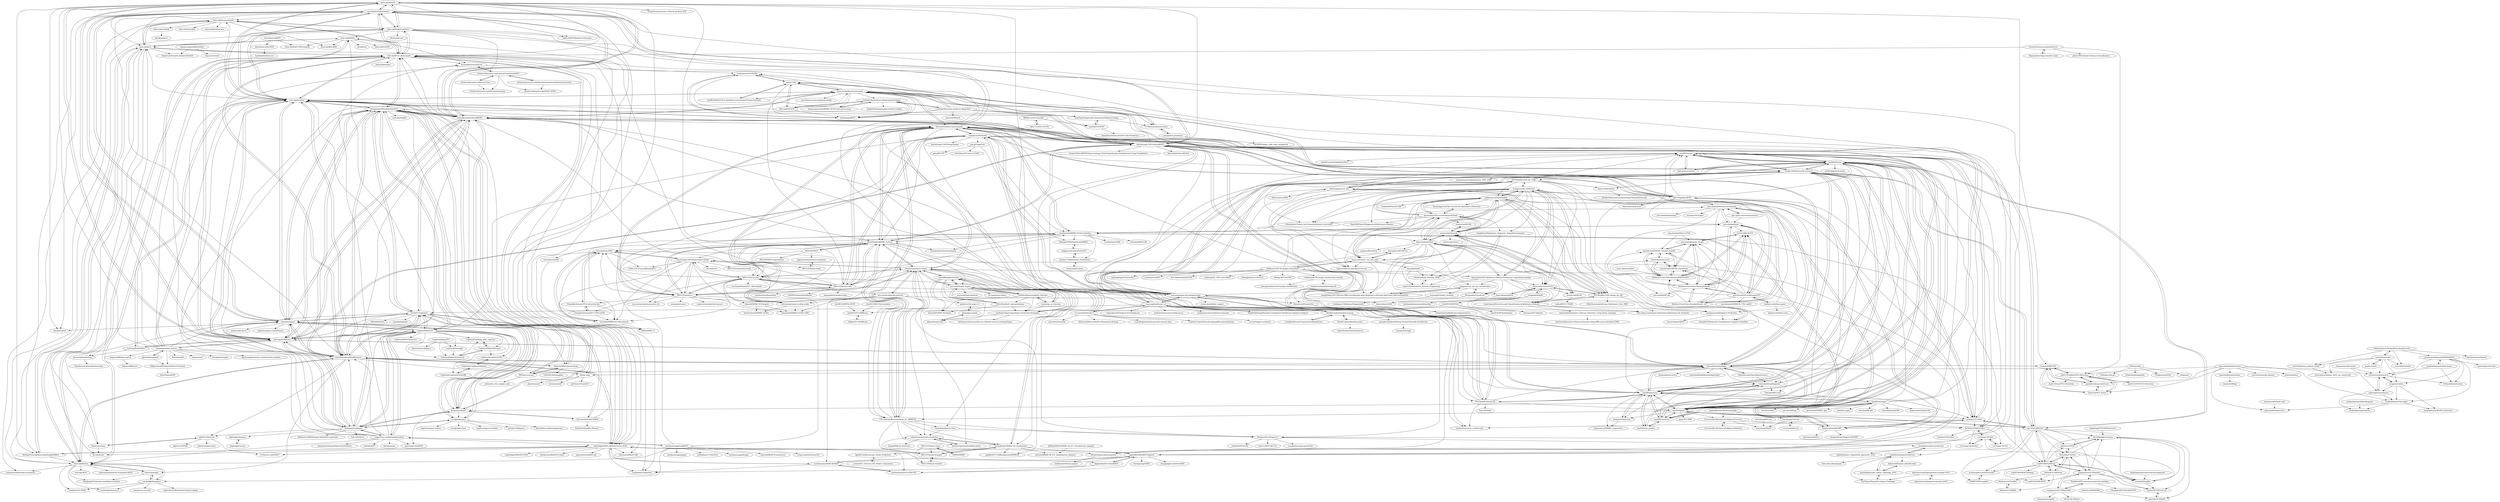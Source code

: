 digraph G {
"dmis-lab/biobert" -> "naver/biobert-pretrained"
"dmis-lab/biobert" -> "dmis-lab/biobert-pytorch"
"dmis-lab/biobert" -> "ncbi-nlp/bluebert"
"dmis-lab/biobert" -> "allenai/scibert" ["e"=1]
"dmis-lab/biobert" -> "EmilyAlsentzer/clinicalBERT"
"dmis-lab/biobert" -> "allenai/scispacy"
"dmis-lab/biobert" -> "ncbi-nlp/BioSentVec"
"dmis-lab/biobert" -> "ncbi-nlp/BLUE_Benchmark"
"dmis-lab/biobert" -> "dmis-lab/bern"
"dmis-lab/biobert" -> "cambridgeltl/MTL-Bioinformatics-2016"
"dmis-lab/biobert" -> "lingluodlut/BioNER-Progress"
"dmis-lab/biobert" -> "kexinhuang12345/clinicalBERT"
"dmis-lab/biobert" -> "MeRajat/SolvingAlmostAnythingWithBert"
"dmis-lab/biobert" -> "GanjinZero/awesome_Chinese_medical_NLP" ["e"=1]
"dmis-lab/biobert" -> "plkmo/BERT-Relation-Extraction" ["e"=1]
"re-search/DocProduct" -> "llSourcell/How-to-Build-a-Biomedical-Startup" ["e"=1]
"re-search/DocProduct" -> "naver/biobert-pretrained"
"re-search/DocProduct" -> "dmis-lab/biobert"
"re-search/DocProduct" -> "LasseRegin/medical-question-answer-data" ["e"=1]
"re-search/DocProduct" -> "isaacmg/healthcare_ml"
"re-search/DocProduct" -> "ncbi-nlp/BLUE_Benchmark"
"re-search/DocProduct" -> "Santosh-Gupta/NaturalLanguageRecommendations"
"re-search/DocProduct" -> "re-search/gpt2-estimator"
"re-search/DocProduct" -> "ncbi-nlp/bluebert"
"re-search/DocProduct" -> "panushri25/emrQA" ["e"=1]
"renwang435/adni_visualize" -> "leodegeus7/AlzheimerDiagnosisDL"
"wangyirui/AD_Prediction" -> "jrieke/cnn-interpretability"
"wangyirui/AD_Prediction" -> "ehosseiniasl/3d-convolutional-network"
"wangyirui/AD_Prediction" -> "grantgasser/Alzheimers-Prediction"
"wangyirui/AD_Prediction" -> "vkola-lab/brain2020"
"wangyirui/AD_Prediction" -> "NYUMedML/CNN_design_for_AD"
"wangyirui/AD_Prediction" -> "vkola-lab/ncomms2022"
"wangyirui/AD_Prediction" -> "regnerus/keras-alzheimers-3d-conv"
"wangyirui/AD_Prediction" -> "NYUMedML/GNN_for_EHR"
"wangyirui/AD_Prediction" -> "aramis-lab/clinicadl"
"wangyirui/AD_Prediction" -> "Information-Fusion-Lab-Umass/alzheimers-cnn-study"
"wangyirui/AD_Prediction" -> "himanshub1007/Alzhimers-Disease-Prediction-Using-Deep-learning"
"wangyirui/AD_Prediction" -> "OpenXAIProject/Diagnosis-of-Alzheimers-Disease" ["e"=1]
"wangyirui/AD_Prediction" -> "neuro-ml/resnet_cnn_mri_adni"
"wangyirui/AD_Prediction" -> "deepak525/Dementia-Classification-Compare-Classifiers"
"wangyirui/AD_Prediction" -> "Sapphirine/Alzheimers_Diagnosis_StageDetermination"
"ncbi-nlp/bluebert" -> "ncbi-nlp/BLUE_Benchmark"
"ncbi-nlp/bluebert" -> "ncbi-nlp/BioSentVec"
"ncbi-nlp/bluebert" -> "EmilyAlsentzer/clinicalBERT"
"ncbi-nlp/bluebert" -> "naver/biobert-pretrained"
"ncbi-nlp/bluebert" -> "dmis-lab/biobert"
"ncbi-nlp/bluebert" -> "kexinhuang12345/clinicalBERT"
"ncbi-nlp/bluebert" -> "dmis-lab/biobert-pytorch"
"ncbi-nlp/bluebert" -> "chanzuckerberg/MedMentions"
"ncbi-nlp/bluebert" -> "ncbi-nlp/BioWordVec"
"ncbi-nlp/bluebert" -> "jamesmullenbach/caml-mimic"
"ncbi-nlp/bluebert" -> "Georgetown-IR-Lab/QuickUMLS"
"ncbi-nlp/bluebert" -> "dmis-lab/bioasq-biobert"
"ncbi-nlp/bluebert" -> "allenai/scispacy"
"ncbi-nlp/bluebert" -> "dmis-lab/bern"
"ncbi-nlp/bluebert" -> "cambridgeltl/MTL-Bioinformatics-2016"
"allenai/scispacy" -> "allenai/scibert" ["e"=1]
"allenai/scispacy" -> "Georgetown-IR-Lab/QuickUMLS"
"allenai/scispacy" -> "dmis-lab/biobert"
"allenai/scispacy" -> "medspacy/medspacy"
"allenai/scispacy" -> "EmilyAlsentzer/clinicalBERT"
"allenai/scispacy" -> "ncbi-nlp/BioSentVec"
"allenai/scispacy" -> "chanzuckerberg/MedMentions"
"allenai/scispacy" -> "NLPatVCU/medaCy"
"allenai/scispacy" -> "jenojp/negspacy"
"allenai/scispacy" -> "ncbi-nlp/bluebert"
"allenai/scispacy" -> "explosion/spacy-transformers" ["e"=1]
"allenai/scispacy" -> "naver/biobert-pretrained"
"allenai/scispacy" -> "explosion/projects" ["e"=1]
"allenai/scispacy" -> "kormilitzin/med7"
"allenai/scispacy" -> "CogStack/MedCAT"
"Franck-Dernoncourt/pubmed-rct" -> "titipata/detecting-scientific-claim"
"Franck-Dernoncourt/pubmed-rct" -> "jind11/PubMed-PICO-Detection"
"Franck-Dernoncourt/pubmed-rct" -> "jind11/HSLN-Joint-Sentence-Classification"
"Franck-Dernoncourt/pubmed-rct" -> "ncbi-nlp/BLUE_Benchmark"
"kexinhuang12345/clinicalBERT" -> "EmilyAlsentzer/clinicalBERT"
"kexinhuang12345/clinicalBERT" -> "nwams/ClinicalBERT-Deep-Learning--Predicting-Hospital-Readmission-Using-Transformer"
"kexinhuang12345/clinicalBERT" -> "lindvalllab/clinicalXLNet"
"kexinhuang12345/clinicalBERT" -> "ncbi-nlp/bluebert"
"kexinhuang12345/clinicalBERT" -> "Georgetown-IR-Lab/QuickUMLS"
"kexinhuang12345/clinicalBERT" -> "naver/biobert-pretrained"
"kexinhuang12345/clinicalBERT" -> "ncbi-nlp/BioSentVec"
"kexinhuang12345/clinicalBERT" -> "mp2893/retain"
"kexinhuang12345/clinicalBERT" -> "MLforHealth/MIMIC_Extract"
"kexinhuang12345/clinicalBERT" -> "ZhiGroup/Med-BERT"
"kexinhuang12345/clinicalBERT" -> "Google-Health/records-research"
"kexinhuang12345/clinicalBERT" -> "jamesmullenbach/caml-mimic"
"kexinhuang12345/clinicalBERT" -> "YerevaNN/mimic3-benchmarks"
"kexinhuang12345/clinicalBERT" -> "mp2893/doctorai"
"kexinhuang12345/clinicalBERT" -> "mp2893/mime"
"ZhiGroup/pytorch_ehr" -> "ZhiGroup/Med-BERT"
"ZhiGroup/pytorch_ehr" -> "deepmedicine/BEHRT"
"ZhiGroup/pytorch_ehr" -> "ZhiGroup/CovRNN"
"ZhiGroup/pytorch_ehr" -> "mp2893/mime"
"ZhiGroup/pytorch_ehr" -> "jshang123/G-Bert"
"ZhiGroup/pytorch_ehr" -> "mp2893/retain"
"ZhiGroup/pytorch_ehr" -> "landiisotta/convae_architecture"
"sjy1203/GAMENet" -> "ycq091044/SafeDrug"
"sjy1203/GAMENet" -> "jshang123/G-Bert"
"sjy1203/GAMENet" -> "BarryRun/COGNet"
"sjy1203/GAMENet" -> "neozhangthe1/AutoPrescribe"
"sjy1203/GAMENet" -> "yangnianzu0515/MoleRec"
"sjy1203/GAMENet" -> "ssshddd/DrugRec"
"sjy1203/GAMENet" -> "mp2893/mime"
"sjy1203/GAMENet" -> "Google-Health/records-research"
"sjy1203/GAMENet" -> "WOW5678/CompNet"
"sjy1203/GAMENet" -> "jhheo0123/VITA"
"sjy1203/GAMENet" -> "mp2893/gram"
"sjy1203/GAMENet" -> "mp2893/retain"
"sjy1203/GAMENet" -> "bit1029public/Carmen"
"MathiasHarrer/Doing-Meta-Analysis-in-R" -> "wviechtb/metafor"
"MathiasHarrer/Doing-Meta-Analysis-in-R" -> "wviechtb/meta_analysis_books"
"MathiasHarrer/Doing-Meta-Analysis-in-R" -> "MathiasHarrer/dmetar"
"MathiasHarrer/Doing-Meta-Analysis-in-R" -> "wviechtb/metadat"
"MathiasHarrer/Doing-Meta-Analysis-in-R" -> "prisma-flowdiagram/PRISMA2020"
"CogStack/MedCAT" -> "CogStack/MedCATtrainer"
"CogStack/MedCAT" -> "chanzuckerberg/MedMentions"
"CogStack/MedCAT" -> "CogStack/MedCATtutorials"
"CogStack/MedCAT" -> "Georgetown-IR-Lab/QuickUMLS"
"CogStack/MedCAT" -> "medspacy/medspacy"
"CogStack/MedCAT" -> "NLPatVCU/medaCy"
"CogStack/MedCAT" -> "CogStack/CogStack-NiFi"
"CogStack/MedCAT" -> "allenai/scispacy"
"CogStack/MedCAT" -> "kormilitzin/med7"
"CogStack/MedCAT" -> "CogStack/Foresight"
"CogStack/MedCAT" -> "ncbi-nlp/BioSentVec"
"CogStack/MedCAT" -> "CogStack/MedCATservice"
"CogStack/MedCAT" -> "bigscience-workshop/biomedical"
"CogStack/MedCAT" -> "CogStack/CogStack-SemEHR"
"CogStack/MedCAT" -> "CogStack/working_with_cogstack"
"chb/py-umls" -> "Georgetown-IR-Lab/QuickUMLS"
"chb/py-umls" -> "clips/humumls"
"chb/py-umls" -> "ncbo/umls2rdf"
"chb/py-umls" -> "p2/ClinicalTrialsNLP"
"nus-mornin-lab/echo-mimiciii" -> "fatemizuki/MIMIC-IV-MY-CODE"
"nus-mornin-lab/echo-mimiciii" -> "alistairewj/sepsis3-mimic"
"nus-mornin-lab/echo-mimiciii" -> "alistairewj/mechanical-power"
"nus-mornin-lab/echo-mimiciii" -> "apakbin/ICU72hReadmissionMIMICIII"
"nus-mornin-lab/echo-mimiciii" -> "alistairewj/mimic-iv-aline-study"
"BorgwardtLab/mgp-tcn" -> "mmr12/MGP-AttTCN"
"BorgwardtLab/mgp-tcn" -> "acampillos/sepsis-prediction"
"BorgwardtLab/mgp-tcn" -> "nerajbobra/sepsis-prediction"
"BorgwardtLab/mgp-tcn" -> "choltz95/MTGP-NN"
"BorgwardtLab/mgp-tcn" -> "sedab/EarlySepsisPrediction"
"MLforHealth/MIMIC_Extract" -> "YerevaNN/mimic3-benchmarks"
"MLforHealth/MIMIC_Extract" -> "MLD3/FIDDLE"
"MLforHealth/MIMIC_Extract" -> "MIT-LCP/mimic-code"
"MLforHealth/MIMIC_Extract" -> "healthylaife/MIMIC-IV-Data-Pipeline"
"MLforHealth/MIMIC_Extract" -> "alistairewj/sepsis3-mimic"
"MLforHealth/MIMIC_Extract" -> "USC-Melady/Benchmarking_DL_MIMICIII"
"MLforHealth/MIMIC_Extract" -> "MIT-LCP/eicu-code"
"MLforHealth/MIMIC_Extract" -> "MIT-LCP/mimic-iv"
"MLforHealth/MIMIC_Extract" -> "alistairewj/mimic-iv-aline-study"
"MLforHealth/MIMIC_Extract" -> "microsoft/mimic_sepsis"
"MLforHealth/MIMIC_Extract" -> "BorgwardtLab/mgp-tcn"
"MLforHealth/MIMIC_Extract" -> "AmsterdamUMC/AmsterdamUMCdb"
"MLforHealth/MIMIC_Extract" -> "ratschlab/circEWS"
"MLforHealth/MIMIC_Extract" -> "nliulab/mimic4ed-benchmark"
"MLforHealth/MIMIC_Extract" -> "kexinhuang12345/clinicalBERT"
"EmilyAlsentzer/clinicalBERT" -> "kexinhuang12345/clinicalBERT"
"EmilyAlsentzer/clinicalBERT" -> "ncbi-nlp/bluebert"
"EmilyAlsentzer/clinicalBERT" -> "dmis-lab/biobert"
"EmilyAlsentzer/clinicalBERT" -> "Georgetown-IR-Lab/QuickUMLS"
"EmilyAlsentzer/clinicalBERT" -> "naver/biobert-pretrained"
"EmilyAlsentzer/clinicalBERT" -> "ncbi-nlp/BioSentVec"
"EmilyAlsentzer/clinicalBERT" -> "jamesmullenbach/caml-mimic"
"EmilyAlsentzer/clinicalBERT" -> "allenai/scispacy"
"EmilyAlsentzer/clinicalBERT" -> "kormilitzin/med7"
"EmilyAlsentzer/clinicalBERT" -> "ncbi-nlp/BLUE_Benchmark"
"EmilyAlsentzer/clinicalBERT" -> "YerevaNN/mimic3-benchmarks"
"EmilyAlsentzer/clinicalBERT" -> "MLforHealth/MIMIC_Extract"
"EmilyAlsentzer/clinicalBERT" -> "chanzuckerberg/MedMentions"
"EmilyAlsentzer/clinicalBERT" -> "ZhiGroup/Med-BERT"
"EmilyAlsentzer/clinicalBERT" -> "NLPatVCU/medaCy"
"chanzuckerberg/MedMentions" -> "Georgetown-IR-Lab/QuickUMLS"
"chanzuckerberg/MedMentions" -> "CogStack/MedCAT"
"chanzuckerberg/MedMentions" -> "dmis-lab/BioSyn"
"chanzuckerberg/MedMentions" -> "cambridgeltl/MTL-Bioinformatics-2016"
"chanzuckerberg/MedMentions" -> "ncbi-nlp/BioSentVec"
"chanzuckerberg/MedMentions" -> "svjan5/medtype"
"chanzuckerberg/MedMentions" -> "ncbi-nlp/BLUE_Benchmark"
"chanzuckerberg/MedMentions" -> "AnthonyMRios/pymetamap"
"chanzuckerberg/MedMentions" -> "NLPatVCU/medaCy"
"chanzuckerberg/MedMentions" -> "chb/py-umls"
"chanzuckerberg/MedMentions" -> "ncbi-nlp/bluebert"
"chanzuckerberg/MedMentions" -> "bepnye/EBM-NLP"
"chanzuckerberg/MedMentions" -> "clinicalml/embeddings"
"chanzuckerberg/MedMentions" -> "allenai/scispacy"
"chanzuckerberg/MedMentions" -> "jakelever/kindred"
"NLPatVCU/medaCy" -> "kormilitzin/med7"
"NLPatVCU/medaCy" -> "Georgetown-IR-Lab/QuickUMLS"
"NLPatVCU/medaCy" -> "chanzuckerberg/MedMentions"
"NLPatVCU/medaCy" -> "CogStack/MedCAT"
"NLPatVCU/medaCy" -> "medspacy/medspacy"
"NLPatVCU/medaCy" -> "allenai/scispacy"
"NLPatVCU/medaCy" -> "text-machine-lab/CliNER"
"NLPatVCU/medaCy" -> "EmilyAlsentzer/clinicalBERT"
"NLPatVCU/medaCy" -> "jenojp/negspacy"
"NLPatVCU/medaCy" -> "ncbi-nlp/bluebert"
"NLPatVCU/medaCy" -> "BaderLab/saber"
"NLPatVCU/medaCy" -> "typedb/biograkn" ["e"=1]
"NLPatVCU/medaCy" -> "ncbi-nlp/BioSentVec"
"NLPatVCU/medaCy" -> "NIHOPA/NLPre" ["e"=1]
"NLPatVCU/medaCy" -> "AnthonyMRios/pymetamap"
"ncbi-nlp/BioWordVec" -> "ncbi-nlp/BioSentVec"
"ncbi-nlp/BioWordVec" -> "greenelab/snorkeling"
"ncbi-nlp/BioWordVec" -> "ncbi-nlp/bluebert"
"USC-Melady/Benchmarking_DL_MIMICIII" -> "alistairewj/reproducibility-mimic"
"USC-Melady/Benchmarking_DL_MIMICIII" -> "YerevaNN/mimic3-benchmarks"
"USC-Melady/Benchmarking_DL_MIMICIII" -> "alistairewj/sepsis3-mimic"
"USC-Melady/Benchmarking_DL_MIMICIII" -> "alistairewj/mortality-prediction"
"USC-Melady/Benchmarking_DL_MIMICIII" -> "MLforHealth/MIMIC_Extract"
"USC-Melady/Benchmarking_DL_MIMICIII" -> "ratschlab/circEWS"
"USC-Melady/Benchmarking_DL_MIMICIII" -> "YaronBlinder/MIMIC-III_readmission"
"USC-Melady/Benchmarking_DL_MIMICIII" -> "deepak-kaji/mimic-lstm"
"USC-Melady/Benchmarking_DL_MIMICIII" -> "MIT-LCP/mimic-iii-paper"
"USC-Melady/Benchmarking_DL_MIMICIII" -> "BorgwardtLab/mgp-tcn"
"deepak-kaji/mimic-lstm" -> "BorgwardtLab/mgp-tcn"
"deepak-kaji/mimic-lstm" -> "alistairewj/mortality-prediction"
"gijswobben/pymed" -> "titipata/pubmed_parser"
"gijswobben/pymed" -> "billgreenwald/Pubmed-Batch-Download"
"ncbi-nlp/BioSentVec" -> "ncbi-nlp/BioWordVec"
"ncbi-nlp/BioSentVec" -> "ncbi-nlp/bluebert"
"ncbi-nlp/BioSentVec" -> "chanzuckerberg/MedMentions"
"ncbi-nlp/BioSentVec" -> "Georgetown-IR-Lab/QuickUMLS"
"ncbi-nlp/BioSentVec" -> "ncbi-nlp/BLUE_Benchmark"
"ncbi-nlp/BioSentVec" -> "EmilyAlsentzer/clinicalBERT"
"ncbi-nlp/BioSentVec" -> "clinicalml/embeddings"
"ncbi-nlp/BioSentVec" -> "dmis-lab/biobert"
"ncbi-nlp/BioSentVec" -> "allenai/scispacy"
"ncbi-nlp/BioSentVec" -> "kexinhuang12345/clinicalBERT"
"ncbi-nlp/BioSentVec" -> "titipata/pubmed_parser"
"ncbi-nlp/BioSentVec" -> "naver/biobert-pretrained"
"ncbi-nlp/BioSentVec" -> "medspacy/medspacy"
"ncbi-nlp/BioSentVec" -> "jamesmullenbach/caml-mimic"
"ncbi-nlp/BioSentVec" -> "CogStack/MedCAT"
"jayded/evidence-inference" -> "jind11/PubMed-PICO-Detection"
"jayded/evidence-inference" -> "bepnye/EBM-NLP"
"jayded/evidence-inference" -> "Tian312/PICO_Parser"
"MeRajat/SolvingAlmostAnythingWithBert" -> "cambridgeltl/MTL-Bioinformatics-2016"
"MeRajat/SolvingAlmostAnythingWithBert" -> "dmis-lab/bern"
"MeRajat/SolvingAlmostAnythingWithBert" -> "dmis-lab/BioSyn"
"naver/biobert-pretrained" -> "dmis-lab/biobert"
"naver/biobert-pretrained" -> "dmis-lab/biobert-pytorch"
"naver/biobert-pretrained" -> "ncbi-nlp/bluebert"
"naver/biobert-pretrained" -> "EmilyAlsentzer/clinicalBERT"
"naver/biobert-pretrained" -> "allenai/scibert" ["e"=1]
"naver/biobert-pretrained" -> "dmis-lab/bern"
"naver/biobert-pretrained" -> "ncbi-nlp/BLUE_Benchmark"
"naver/biobert-pretrained" -> "kexinhuang12345/clinicalBERT"
"naver/biobert-pretrained" -> "dmis-lab/bioasq-biobert"
"naver/biobert-pretrained" -> "cambridgeltl/MTL-Bioinformatics-2016"
"naver/biobert-pretrained" -> "ncbi-nlp/BioSentVec"
"naver/biobert-pretrained" -> "allenai/scispacy"
"naver/biobert-pretrained" -> "chanzuckerberg/MedMentions"
"naver/biobert-pretrained" -> "lingluodlut/BioNER-Progress"
"naver/biobert-pretrained" -> "MeRajat/SolvingAlmostAnythingWithBert"
"sonal-bansal/Detection-and-Classification-of-Alzheimers-Disease" -> "NYUMedML/CNN_design_for_AD"
"sonal-bansal/Detection-and-Classification-of-Alzheimers-Disease" -> "grantgasser/Alzheimers-Prediction"
"sonal-bansal/Detection-and-Classification-of-Alzheimers-Disease" -> "Yale-Deep-Learning-for-Alzheimers/Alzheimers-DL-Network"
"sonal-bansal/Detection-and-Classification-of-Alzheimers-Disease" -> "natli-think/Alzheimers_Disease_Detection_Using_Deep_Learning"
"grantgasser/Alzheimers-Prediction" -> "deepak525/Dementia-Classification-Compare-Classifiers"
"grantgasser/Alzheimers-Prediction" -> "bsearchinger/ADNI"
"isaacmg/healthcare_ml" -> "HealthCatalyst/healthcareai-py"
"isaacmg/healthcare_ml" -> "mp2893/doctorai"
"isaacmg/healthcare_ml" -> "hurcy/awesome-ehr-deeplearning"
"isaacmg/healthcare_ml" -> "NYUMedML/DeepEHR"
"isaacmg/healthcare_ml" -> "sunlabuiuc/PyHealth"
"isaacmg/healthcare_ml" -> "PacktPublishing/Machine-Learning-for-Healthcare-Analytics-Projects"
"isaacmg/healthcare_ml" -> "re-search/DocProduct"
"isaacmg/healthcare_ml" -> "ncbi-nlp/bluebert"
"isaacmg/healthcare_ml" -> "clinicalml/embeddings"
"isaacmg/healthcare_ml" -> "kexinhuang12345/clinicalBERT"
"isaacmg/healthcare_ml" -> "edaaydinea/AI-Projects-for-Healthcare" ["e"=1]
"isaacmg/healthcare_ml" -> "medtorch/awesome-healthcare-ai" ["e"=1]
"isaacmg/healthcare_ml" -> "NLPatVCU/medaCy"
"isaacmg/healthcare_ml" -> "nickls/awesome-healthcare-datasets"
"isaacmg/healthcare_ml" -> "EmilyAlsentzer/clinicalBERT"
"k4m1113/ICD-10-CSV" -> "IBM/nlc-icd10-classifier"
"jshang123/G-Bert" -> "sjy1203/GAMENet"
"jshang123/G-Bert" -> "mp2893/mime"
"jshang123/G-Bert" -> "HiTANet2020/HiTANet"
"jshang123/G-Bert" -> "landiisotta/convae_architecture"
"jshang123/G-Bert" -> "Google-Health/records-research"
"jshang123/G-Bert" -> "deepmedicine/BEHRT"
"BarnesLab/Patient2Vec" -> "ComputationalMedicineLab/patient2vec"
"jrieke/cnn-interpretability" -> "wangyirui/AD_Prediction"
"jrieke/cnn-interpretability" -> "Information-Fusion-Lab-Umass/alzheimers-cnn-study"
"jrieke/cnn-interpretability" -> "NYUMedML/CNN_design_for_AD"
"jrieke/cnn-interpretability" -> "ehosseiniasl/3d-convolutional-network"
"jrieke/cnn-interpretability" -> "aramis-lab/clinicadl"
"jrieke/cnn-interpretability" -> "vkola-lab/ncomms2022"
"jrieke/cnn-interpretability" -> "regnerus/keras-alzheimers-3d-conv"
"jrieke/cnn-interpretability" -> "aramis-lab/AD-DL"
"jrieke/cnn-interpretability" -> "vkola-lab/brain2020"
"jrieke/cnn-interpretability" -> "deepak525/Dementia-Classification-Compare-Classifiers"
"jrieke/cnn-interpretability" -> "grantgasser/Alzheimers-Prediction"
"jrieke/cnn-interpretability" -> "moboehle/Pytorch-LRP" ["e"=1]
"jrieke/cnn-interpretability" -> "neuro-ml/resnet_cnn_mri_adni"
"jrieke/cnn-interpretability" -> "RishalAggarwal/3D-Convnet-for-Alzheimer-s-Detection"
"aramis-lab/clinicadl" -> "aramis-lab/clinica" ["e"=1]
"aramis-lab/clinicadl" -> "aramis-lab/AD-DL"
"aramis-lab/clinicadl" -> "aramis-lab/AD-ML"
"aramis-lab/clinicadl" -> "ehosseiniasl/3d-convolutional-network"
"aramis-lab/clinicadl" -> "NYUMedML/CNN_design_for_AD"
"aramis-lab/clinicadl" -> "jrieke/cnn-interpretability"
"aramis-lab/clinicadl" -> "vkola-lab/brain2020"
"aramis-lab/clinicadl" -> "neuro-ml/resnet_cnn_mri_adni"
"dmis-lab/bern" -> "dmis-lab/bioasq-biobert"
"dmis-lab/bern" -> "dmis-lab/BioSyn"
"dmis-lab/bern" -> "wonjininfo/CollaboNet"
"dmis-lab/bern" -> "dmis-lab/BERN2"
"dmis-lab/bern" -> "BaderLab/Towards-reliable-BioNER"
"dmis-lab/bern" -> "BaderLab/saber"
"dmis-lab/bern" -> "MeRajat/SolvingAlmostAnythingWithBert"
"dmis-lab/bern" -> "ncbi-nlp/BLUE_Benchmark"
"dmis-lab/bern" -> "hu-ner/huner"
"dmis-lab/bern" -> "greenelab/snorkeling"
"mcguinlu/robvis" -> "rmetaverse/metaverse"
"mcguinlu/robvis" -> "mjwestgate/synthesisr"
"mcguinlu/robvis" -> "nealhaddaway/ROSES_flowchart"
"mcguinlu/robvis" -> "nealhaddaway/GSscraper"
"sheryl-ai/MetaPred" -> "AlexKer/federated-metalearning-risk-prediction-ehr"
"mghassem/medicationCategories" -> "MIT-LCP/bloatectomy"
"hurcy/awesome-ehr-deeplearning" -> "Google-Health/records-research"
"hurcy/awesome-ehr-deeplearning" -> "mp2893/retain"
"hurcy/awesome-ehr-deeplearning" -> "clinicalml/embeddings"
"hurcy/awesome-ehr-deeplearning" -> "NYUMedML/GNN_for_EHR"
"hurcy/awesome-ehr-deeplearning" -> "YerevaNN/mimic3-benchmarks"
"hurcy/awesome-ehr-deeplearning" -> "NYUMedML/DeepEHR"
"hurcy/awesome-ehr-deeplearning" -> "ruoyu-chen/dl4ehr_papers"
"hurcy/awesome-ehr-deeplearning" -> "BarnesLab/Patient2Vec"
"hurcy/awesome-ehr-deeplearning" -> "mp2893/mime"
"hurcy/awesome-ehr-deeplearning" -> "ZhiGroup/pytorch_ehr"
"hurcy/awesome-ehr-deeplearning" -> "kexinhuang12345/clinicalBERT"
"hurcy/awesome-ehr-deeplearning" -> "isaacmg/healthcare_ml"
"hurcy/awesome-ehr-deeplearning" -> "mp2893/doctorai"
"hurcy/awesome-ehr-deeplearning" -> "sunlabuiuc/PyHealth"
"hurcy/awesome-ehr-deeplearning" -> "MLforHealth/MIMIC_Extract"
"MIT-LCP/mimic-omop" -> "OHDSI/MIMIC"
"MIT-LCP/mimic-omop" -> "MIT-LCP/mimic-iii-paper"
"MIT-LCP/mimic-omop" -> "MIT-LCP/mimic-website"
"bepnye/EBM-NLP" -> "jind11/PubMed-PICO-Detection"
"bepnye/EBM-NLP" -> "jayded/evidence-inference"
"bepnye/EBM-NLP" -> "Tian312/PICO_Parser"
"bepnye/EBM-NLP" -> "jind11/Deep-PICO-Detection"
"suamin/ICD-BERT" -> "AsianZeus/Clinical-ICD10-Code-Prediction"
"suamin/ICD-BERT" -> "acadTags/Explainable-Automated-Medical-Coding"
"elizagrames/litsearchr" -> "mjwestgate/synthesisr"
"elizagrames/litsearchr" -> "rmetaverse/metaverse"
"prasadseemakurthi/Deep-Neural-Networks-HealthCare" -> "Gananath/DrugAI"
"matthieukomorowski/AI_Clinician" -> "aniruddhraghu/sepsisrl"
"matthieukomorowski/AI_Clinician" -> "uribyul/py_ai_clinician"
"matthieukomorowski/AI_Clinician" -> "microsoft/mimic_sepsis"
"matthieukomorowski/AI_Clinician" -> "MLforHealth/rl_representations"
"matthieukomorowski/AI_Clinician" -> "xuefeng7/Improving-Sepsis-Treatment-Strategies"
"matthieukomorowski/AI_Clinician" -> "thxsxth/POMDP_RLSepsis"
"vkola-lab/brain2020" -> "vkola-lab/ncomms2022"
"vkola-lab/brain2020" -> "NYUMedML/CNN_design_for_AD"
"vkola-lab/brain2020" -> "vkola-lab/azrt2020"
"vkola-lab/brain2020" -> "McSpooder/camull-net"
"vkola-lab/brain2020" -> "wangyirui/AD_Prediction"
"vkola-lab/brain2020" -> "himanshub1007/Alzhimers-Disease-Prediction-Using-Deep-learning"
"vkola-lab/brain2020" -> "sonal-bansal/Detection-and-Classification-of-Alzheimers-Disease"
"vkola-lab/brain2020" -> "vkola-lab/nmed2024"
"vkola-lab/brain2020" -> "aramis-lab/clinicadl"
"vkola-lab/brain2020" -> "jrieke/cnn-interpretability"
"vkola-lab/brain2020" -> "meqili/Deep-3D-CNNs-for-MRI-Classification-with-Alzheimer-s-Disease-And-Grad-CAM-Visualization"
"vkola-lab/brain2020" -> "west-gates/3DCNN-Vis"
"vkola-lab/brain2020" -> "ehosseiniasl/3d-convolutional-network"
"vkola-lab/brain2020" -> "vipul105/Alzheimers_Disease_Progression"
"vkola-lab/brain2020" -> "quqixun/BrainPrep" ["e"=1]
"NYUMedML/DeepEHR" -> "jamesmullenbach/caml-mimic"
"NYUMedML/DeepEHR" -> "hurcy/awesome-ehr-deeplearning"
"NYUMedML/DeepEHR" -> "landiisotta/convae_architecture"
"NYUMedML/DeepEHR" -> "mp2893/retain"
"NYUMedML/DeepEHR" -> "clinicalml/embeddings"
"NYUMedML/DeepEHR" -> "clinicalml/deepDiagnosis"
"NYUMedML/DeepEHR" -> "Tony-Hao/Valx"
"NYUMedML/DeepEHR" -> "kexinhuang12345/clinicalBERT"
"NYUMedML/DeepEHR" -> "mp2893/doctorai"
"NYUMedML/DeepEHR" -> "mp2893/gram"
"akiani/rlsepsis234" -> "akiani/gym-sepsis"
"IBM/nlc-icd10-classifier" -> "suamin/ICD-BERT"
"IBM/nlc-icd10-classifier" -> "k4m1113/ICD-10-CSV"
"Tian312/PICO_Parser" -> "jind11/PubMed-PICO-Detection"
"Tian312/PICO_Parser" -> "bepnye/EBM-NLP"
"Tian312/PICO_Parser" -> "jayded/evidence-inference"
"spfohl/cs238_sepsis_rl" -> "akiani/gym-sepsis"
"ncbi-nlp/BLUE_Benchmark" -> "ncbi-nlp/bluebert"
"ncbi-nlp/BLUE_Benchmark" -> "dmis-lab/BioSyn"
"ncbi-nlp/BLUE_Benchmark" -> "dmis-lab/bioasq-biobert"
"ncbi-nlp/BLUE_Benchmark" -> "cambridgeltl/MTL-Bioinformatics-2016"
"ncbi-nlp/BLUE_Benchmark" -> "dmis-lab/bern"
"ncbi-nlp/BLUE_Benchmark" -> "yuzhimanhua/Multi-BioNER"
"ncbi-nlp/BLUE_Benchmark" -> "ncbi-nlp/BioSentVec"
"ncbi-nlp/BLUE_Benchmark" -> "shreyashub/BioFLAIR"
"ncbi-nlp/BLUE_Benchmark" -> "chanzuckerberg/MedMentions"
"ncbi-nlp/BLUE_Benchmark" -> "wonjininfo/CollaboNet"
"ncbi-nlp/BLUE_Benchmark" -> "facebookresearch/bio-lm"
"ncbi-nlp/BLUE_Benchmark" -> "Andy-jqa/bioelmo"
"ncbi-nlp/BLUE_Benchmark" -> "naver/biobert-pretrained"
"ncbi-nlp/BLUE_Benchmark" -> "dmis-lab/biobert-pytorch"
"ncbi-nlp/BLUE_Benchmark" -> "Georgetown-IR-Lab/QuickUMLS"
"west-gates/3DCNN-Vis" -> "neuro-ml/resnet_cnn_mri_adni"
"Sapphirine/Alzheimers_Diagnosis_StageDetermination" -> "14thibea/deep_learning_ADNI"
"Sapphirine/Alzheimers_Diagnosis_StageDetermination" -> "vipul105/Alzheimers_Disease_Progression"
"yuzhimanhua/Multi-BioNER" -> "yuzhimanhua/LM-LSTM-CRF"
"yuzhimanhua/Multi-BioNER" -> "cambridgeltl/MTL-Bioinformatics-2016"
"yuzhimanhua/Multi-BioNER" -> "wonjininfo/CollaboNet"
"yuzhimanhua/Multi-BioNER" -> "lingluodlut/BioNER-Progress"
"dmis-lab/bioasq-biobert" -> "dmis-lab/bern"
"dmis-lab/bioasq-biobert" -> "dmis-lab/bioasq8b"
"dmis-lab/bioasq-biobert" -> "dmis-lab/covidAsk"
"dmis-lab/bioasq-biobert" -> "dmis-lab/BioLAMA"
"dmis-lab/bioasq-biobert" -> "jennydsuza9/disorder-normalizer"
"dmis-lab/bioasq-biobert" -> "dmis-lab/biobert-pytorch"
"dmis-lab/bioasq-biobert" -> "dmis-lab/position-bias"
"dmis-lab/bioasq-biobert" -> "ncbi-nlp/BLUE_Benchmark"
"Jeffreylin0925/MIMIC-III_ICU_Readmission_Analysis" -> "yzhouas/MIMIC-III_ICU_Readmission_Analysis"
"xuefeng7/Improving-Sepsis-Treatment-Strategies" -> "akiani/rlsepsis234"
"xuefeng7/Improving-Sepsis-Treatment-Strategies" -> "Srivatsan-Srinivasan/Inverse_Reinforcement-Learning-Sepsis"
"mp2893/mime" -> "Google-Health/records-research"
"mp2893/mime" -> "mp2893/gram"
"mp2893/mime" -> "jshang123/G-Bert"
"mp2893/mime" -> "mp2893/med2vec"
"mp2893/mime" -> "mp2893/retain"
"mp2893/mime" -> "Optum/retain-keras"
"mp2893/mime" -> "sjy1203/GAMENet"
"mp2893/mime" -> "tanlab/ConvolutionMedicalNer"
"mp2893/mime" -> "HiTANet2020/HiTANet"
"ijmarshall/trialstreamer" -> "bwallace/RRnlp"
"Optum/retain-keras" -> "mp2893/retain"
"Optum/retain-keras" -> "mp2893/mime"
"yuzhimanhua/LM-LSTM-CRF" -> "yuzhimanhua/Multi-BioNER"
"titipata/detecting-scientific-claim" -> "Franck-Dernoncourt/pubmed-rct"
"physionetchallenges/evaluation-2019" -> "physionetchallenges/python-example-2019"
"CogStack/MedCATtrainer" -> "CogStack/working_with_cogstack"
"CogStack/MedCATtrainer" -> "CogStack/MedCATtutorials"
"CogStack/MedCATtrainer" -> "CogStack/CogStack-NiFi"
"bbanddd/ADDL" -> "vipul105/Alzheimers_Disease_Progression"
"bbanddd/ADDL" -> "14thibea/deep_learning_ADNI"
"CogStack/CogStack-NiFi" -> "CogStack/CogStack-Pipeline"
"BaderLab/saber" -> "hu-ner/huner"
"BaderLab/saber" -> "jakelever/kindred"
"datquocnguyen/BioPosDep" -> "cskyan/evntextrc"
"datquocnguyen/BioPosDep" -> "BaderLab/Towards-reliable-BioNER"
"jind11/PubMed-PICO-Detection" -> "jind11/LSTM-PICO-Detection"
"jind11/PubMed-PICO-Detection" -> "Tian312/PICO_Parser"
"jind11/PubMed-PICO-Detection" -> "bepnye/EBM-NLP"
"jind11/PubMed-PICO-Detection" -> "jind11/Deep-PICO-Detection"
"jind11/PubMed-PICO-Detection" -> "jayded/evidence-inference"
"14thibea/deep_learning_ADNI" -> "vipul105/Alzheimers_Disease_Progression"
"mjwestgate/synthesisr" -> "nealhaddaway/predicter"
"mjwestgate/synthesisr" -> "rmetaverse/metaverse"
"mjwestgate/synthesisr" -> "nealhaddaway/GSscraper"
"kskaran94/Sepsis_Identification" -> "jambo6/physionet_sepsis_challenge_2019"
"bwallace/abstrackr-web" -> "ijmarshall/robotsearch"
"vipul105/Alzheimers_Disease_Progression" -> "14thibea/deep_learning_ADNI"
"aramis-lab/AD-ML" -> "aramis-lab/clinicadl"
"WOW5678/CompNet" -> "neozhangthe1/AutoPrescribe"
"rmetaverse/metaverse" -> "mjwestgate/synthesisr"
"rmetaverse/metaverse" -> "mcguinlu/robvis"
"rmetaverse/metaverse" -> "ESHackathon/eviatlas"
"EarlGlynn/PhysioNet-Sepsis-Challenge" -> "jambo6/physionet_sepsis_challenge_2019"
"rjgiedt/Cardiovascular_Death_Prediction" -> "j-crowe/ICU_Survival_ML_Model_Comparison"
"physionetchallenges/python-example-2019" -> "physionetchallenges/evaluation-2019"
"physionetchallenges/python-example-2019" -> "EarlGlynn/PhysioNet-Sepsis-Challenge"
"akiani/gym-sepsis" -> "akiani/rlsepsis234"
"akiani/gym-sepsis" -> "spfohl/cs238_sepsis_rl"
"FDA/openfda" -> "FDA/open.fda.gov"
"FDA/openfda" -> "rOpenHealth/openfda"
"FDA/openfda" -> "FDA/precisionFDA"
"FDA/openfda" -> "selik/xport"
"FDA/openfda" -> "HHS/uts-rest-api"
"yingszuo/cnn_mci_ad_classification" -> "McSpooder/camull-net"
"yingszuo/cnn_mci_ad_classification" -> "meqili/Deep-3D-CNNs-for-MRI-Classification-with-Alzheimer-s-Disease-And-Grad-CAM-Visualization"
"yingszuo/cnn_mci_ad_classification" -> "renwang435/adni_visualize"
"medspacy/medspacy" -> "Georgetown-IR-Lab/QuickUMLS"
"medspacy/medspacy" -> "kormilitzin/med7"
"medspacy/medspacy" -> "allenai/scispacy"
"medspacy/medspacy" -> "kdpsingh/clinspacy"
"medspacy/medspacy" -> "CogStack/MedCAT"
"medspacy/medspacy" -> "jenojp/negspacy"
"medspacy/medspacy" -> "NLPatVCU/medaCy"
"medspacy/medspacy" -> "Yale-LILY/Ascle"
"medspacy/medspacy" -> "ncbi-nlp/BioSentVec"
"medspacy/medspacy" -> "EmilyAlsentzer/clinicalBERT"
"medspacy/medspacy" -> "bigscience-workshop/biomedical"
"medspacy/medspacy" -> "ncbi-nlp/bluebert"
"medspacy/medspacy" -> "chanzuckerberg/MedMentions"
"medspacy/medspacy" -> "jakelever/kindred"
"medspacy/medspacy" -> "Melbourne-BMDS/mimic34md2020_materials"
"ZhiGroup/Med-BERT" -> "ZhiGroup/pytorch_ehr"
"ZhiGroup/Med-BERT" -> "deepmedicine/BEHRT"
"ZhiGroup/Med-BERT" -> "jshang123/G-Bert"
"ZhiGroup/Med-BERT" -> "som-shahlab/femr"
"ZhiGroup/Med-BERT" -> "kexinhuang12345/clinicalBERT"
"ZhiGroup/Med-BERT" -> "mp2893/retain"
"ZhiGroup/Med-BERT" -> "clinicalml/omop-learn" ["e"=1]
"ZhiGroup/Med-BERT" -> "EmilyAlsentzer/clinicalBERT"
"ZhiGroup/Med-BERT" -> "mp2893/mime"
"ZhiGroup/Med-BERT" -> "som-shahlab/ehrshot-benchmark"
"ZhiGroup/Med-BERT" -> "mp2893/gram"
"ZhiGroup/Med-BERT" -> "ncbi-nlp/bluebert"
"svjan5/medtype" -> "dmis-lab/BioSyn"
"svjan5/medtype" -> "cambridgeltl/sapbert"
"svjan5/medtype" -> "dongfang91/Generate-and-Rank-ConNorm"
"sunlabuiuc/PyHealth" -> "YerevaNN/mimic3-benchmarks"
"sunlabuiuc/PyHealth" -> "MLforHealth/MIMIC_Extract"
"sunlabuiuc/PyHealth" -> "MIT-LCP/mimic-code"
"sunlabuiuc/PyHealth" -> "hurcy/awesome-ehr-deeplearning"
"sunlabuiuc/PyHealth" -> "CogStack/MedCAT"
"sunlabuiuc/PyHealth" -> "healthylaife/MIMIC-IV-Data-Pipeline"
"sunlabuiuc/PyHealth" -> "Google-Health/records-research"
"sunlabuiuc/PyHealth" -> "mp2893/retain"
"sunlabuiuc/PyHealth" -> "isaacmg/healthcare_ml"
"sunlabuiuc/PyHealth" -> "ycq091044/SafeDrug"
"sunlabuiuc/PyHealth" -> "pat-jj/GraphCare"
"sunlabuiuc/PyHealth" -> "kexinhuang12345/DeepPurpose" ["e"=1]
"sunlabuiuc/PyHealth" -> "kexinhuang12345/clinicalBERT"
"sunlabuiuc/PyHealth" -> "MIT-LCP/eicu-code"
"sunlabuiuc/PyHealth" -> "MIT-LCP/mimic-iv"
"jenojp/negspacy" -> "jenojp/extractacy"
"jenojp/negspacy" -> "argilla-io/spacy-wordnet" ["e"=1]
"jenojp/negspacy" -> "kevinlu1248/pyate" ["e"=1]
"jenojp/negspacy" -> "medspacy/medspacy"
"jenojp/negspacy" -> "KennethEnevoldsen/augmenty" ["e"=1]
"jenojp/negspacy" -> "allenai/scispacy"
"jenojp/negspacy" -> "explosion/spacy-stanza" ["e"=1]
"jenojp/negspacy" -> "Georgetown-IR-Lab/QuickUMLS"
"kormilitzin/med7" -> "medspacy/medspacy"
"kormilitzin/med7" -> "NLPatVCU/medaCy"
"kormilitzin/med7" -> "Georgetown-IR-Lab/QuickUMLS"
"kormilitzin/med7" -> "text-machine-lab/CliNER"
"kormilitzin/med7" -> "EmilyAlsentzer/clinicalBERT"
"kormilitzin/med7" -> "gmichalo/UmlsBERT"
"kormilitzin/med7" -> "allenai/scispacy"
"kormilitzin/med7" -> "jenojp/negspacy"
"sedab/EarlySepsisPrediction" -> "jambo6/physionet_sepsis_challenge_2019"
"sedab/EarlySepsisPrediction" -> "nerajbobra/sepsis-prediction"
"sedab/EarlySepsisPrediction" -> "kskaran94/Sepsis_Identification"
"sedab/EarlySepsisPrediction" -> "EarlGlynn/PhysioNet-Sepsis-Challenge"
"sedab/EarlySepsisPrediction" -> "cbmi-uthsc/deepSepsis"
"EmmaRocheteau/TPC-LoS-prediction" -> "ratschlab/circEWS"
"EmmaRocheteau/TPC-LoS-prediction" -> "EmmaRocheteau/eICU-GNN-LSTM"
"EmmaRocheteau/TPC-LoS-prediction" -> "ratschlab/HIRID-ICU-Benchmark"
"nerajbobra/sepsis-prediction" -> "sedab/EarlySepsisPrediction"
"nerajbobra/sepsis-prediction" -> "jambo6/sepsis_competition_physionet_2019"
"MIT-LCP/mimic-iv" -> "MIT-LCP/eicu-code"
"MIT-LCP/mimic-iv" -> "ratschlab/circEWS"
"MIT-LCP/mimic-iv" -> "alistairewj/mimic-iv-aline-study"
"MIT-LCP/mimic-iv" -> "alistairewj/sepsis3-mimic"
"MIT-LCP/mimic-iv" -> "AmsterdamUMC/AmsterdamUMCdb"
"MIT-LCP/mimic-iv" -> "MLforHealth/MIMIC_Extract"
"MIT-LCP/mimic-iv" -> "MIT-LCP/mimic-code"
"MIT-LCP/mimic-iv" -> "YerevaNN/mimic3-benchmarks"
"MIT-LCP/mimic-iv" -> "fatemizuki/MIMIC-IV-MY-CODE"
"MIT-LCP/mimic-iv" -> "USC-Melady/Benchmarking_DL_MIMICIII"
"MIT-LCP/mimic-iv" -> "arnepeine/ventai"
"MIT-LCP/mimic-iv" -> "healthylaife/MIMIC-IV-Data-Pipeline"
"MIT-LCP/mimic-iv" -> "vanderschaarlab/clairvoyance" ["e"=1]
"MIT-LCP/mimic-iv" -> "EmmaRocheteau/TPC-LoS-prediction"
"MIT-LCP/mimic-iv" -> "nus-mornin-lab/oxygenation_kc"
"AnthonyMRios/pymetamap" -> "Georgetown-IR-Lab/QuickUMLS"
"AnthonyMRios/pymetamap" -> "HHS/uts-rest-api"
"AnthonyMRios/pymetamap" -> "chanzuckerberg/MedMentions"
"AnthonyMRios/pymetamap" -> "ncbi-nlp/BLUE_Benchmark"
"AnthonyMRios/pymetamap" -> "LHNCBC/metamaplite"
"dmis-lab/BioSyn" -> "cambridgeltl/sapbert"
"dmis-lab/BioSyn" -> "dmis-lab/bern"
"dmis-lab/BioSyn" -> "ncbi-nlp/Ab3P"
"dmis-lab/BioSyn" -> "svjan5/medtype"
"dmis-lab/BioSyn" -> "GanjinZero/CODER" ["e"=1]
"dmis-lab/BioSyn" -> "dmis-lab/BERN2"
"dmis-lab/BioSyn" -> "ncbi-nlp/BLUE_Benchmark"
"dmis-lab/BioSyn" -> "cambridgeltl/cometa"
"dmis-lab/BioSyn" -> "insilicomedicine/Fair-Evaluation-BERT"
"dmis-lab/BioSyn" -> "jennydsuza9/disorder-normalizer"
"dmis-lab/BioSyn" -> "chanzuckerberg/MedMentions"
"dmis-lab/BioSyn" -> "dmis-lab/bioasq-biobert"
"dmis-lab/BioSyn" -> "dongfang91/Generate-and-Rank-ConNorm"
"ratschlab/circEWS" -> "ratschlab/HIRID-ICU-Benchmark"
"ratschlab/circEWS" -> "HIRID/HiRID_v1"
"ratschlab/circEWS" -> "AmsterdamUMC/AmsterdamUMCdb"
"ratschlab/circEWS" -> "EmmaRocheteau/TPC-LoS-prediction"
"ratschlab/circEWS" -> "USM-CHU-FGuyon/BlendedICU"
"uf-hobi-informatics-lab/ClinicalTransformerNER" -> "uf-hobi-informatics-lab/ClinicalTransformerRelationExtraction"
"uf-hobi-informatics-lab/ClinicalTransformerNER" -> "uf-hobi-informatics-lab/SDoH_SODA"
"uf-hobi-informatics-lab/ClinicalTransformerNER" -> "uf-hobi-informatics-lab/NLPreprocessing"
"uf-hobi-informatics-lab/ClinicalTransformerNER" -> "uf-hobi-informatics-lab/GatorTron"
"uf-hobi-informatics-lab/ClinicalTransformerNER" -> "facebookresearch/bio-lm"
"lingluodlut/BioNER-Progress" -> "cambridgeltl/MTL-Bioinformatics-2016"
"lingluodlut/BioNER-Progress" -> "yuzhimanhua/Multi-BioNER"
"lingluodlut/BioNER-Progress" -> "lingluodlut/Att-ChemdNER"
"lingluodlut/BioNER-Progress" -> "shangjingbo1226/AutoNER" ["e"=1]
"lingluodlut/BioNER-Progress" -> "liutongyang/CMID" ["e"=1]
"lingluodlut/BioNER-Progress" -> "wonjininfo/CollaboNet"
"lingluodlut/BioNER-Progress" -> "yuzhimanhua/LM-LSTM-CRF"
"deepmedicine/BEHRT" -> "deepmedicine/Targeted-BEHRT"
"deepmedicine/BEHRT" -> "ZhiGroup/Med-BERT"
"deepmedicine/BEHRT" -> "ZhiGroup/pytorch_ehr"
"deepmedicine/BEHRT" -> "jshang123/G-Bert"
"deepmedicine/BEHRT" -> "healthylaife/MIMIC-IV-Data-Pipeline"
"deepmedicine/BEHRT" -> "lanyexiaosa/brltm"
"NYUMedML/GNN_for_EHR" -> "Google-Health/records-research"
"NYUMedML/GNN_for_EHR" -> "mp2893/mime"
"NYUMedML/GNN_for_EHR" -> "BarnesLab/Patient2Vec"
"NYUMedML/GNN_for_EHR" -> "wangyirui/AD_Prediction"
"NYUMedML/GNN_for_EHR" -> "vkola-lab/brain2020"
"NYUMedML/GNN_for_EHR" -> "NYUMedML/CNN_design_for_AD"
"NYUMedML/GNN_for_EHR" -> "hurcy/awesome-ehr-deeplearning"
"NYUMedML/GNN_for_EHR" -> "jrieke/cnn-interpretability"
"NYUMedML/GNN_for_EHR" -> "mp2893/gram"
"NYUMedML/GNN_for_EHR" -> "vkola-lab/ncomms2022"
"NYUMedML/GNN_for_EHR" -> "ZhiGroup/pytorch_ehr"
"NYUMedML/GNN_for_EHR" -> "sheryl-ai/MetaPred"
"NYUMedML/GNN_for_EHR" -> "Information-Fusion-Lab-Umass/alzheimers-cnn-study"
"NYUMedML/GNN_for_EHR" -> "landiisotta/convae_architecture"
"acadTags/Explainable-Automated-Medical-Coding" -> "3778/icd-prediction-mimic"
"acadTags/Explainable-Automated-Medical-Coding" -> "suamin/ICD-BERT"
"kdpsingh/runway" -> "kdpsingh/clinspacy"
"NYUMedML/CNN_design_for_AD" -> "vkola-lab/brain2020"
"NYUMedML/CNN_design_for_AD" -> "jrieke/cnn-interpretability"
"NYUMedML/CNN_design_for_AD" -> "vkola-lab/ncomms2022"
"NYUMedML/CNN_design_for_AD" -> "aramis-lab/clinicadl"
"NYUMedML/CNN_design_for_AD" -> "wangyirui/AD_Prediction"
"NYUMedML/CNN_design_for_AD" -> "sonal-bansal/Detection-and-Classification-of-Alzheimers-Disease"
"NYUMedML/CNN_design_for_AD" -> "Yale-Deep-Learning-for-Alzheimers/Alzheimers-DL-Network"
"NYUMedML/CNN_design_for_AD" -> "GMattheisen/predicting_Alzheimers_from_MRI"
"acadTags/Awesome-medical-coding-NLP" -> "JoakimEdin/medical-coding-reproducibility"
"acadTags/Awesome-medical-coding-NLP" -> "acadTags/Explainable-Automated-Medical-Coding"
"acadTags/Awesome-medical-coding-NLP" -> "GanjinZero/ICD-MSMN"
"acadTags/Awesome-medical-coding-NLP" -> "aehrc/LAAT"
"acadTags/Awesome-medical-coding-NLP" -> "whaleloops/KEPT"
"acadTags/Awesome-medical-coding-NLP" -> "3mcloud/MDACE"
"acadTags/Awesome-medical-coding-NLP" -> "suamin/ICD-BERT"
"ziyuqiu/icd_prediction" -> "3778/icd-prediction-mimic"
"ziyuqiu/icd_prediction" -> "IM-APHP/mimic_icd9_code_assignment"
"wviechtb/meta_analysis_books" -> "wviechtb/workshop_2022_ma_esmarconf"
"OHDSI/MIMIC" -> "MIT-LCP/mimic-omop"
"AmsterdamUMC/AmsterdamUMCdb" -> "ratschlab/circEWS"
"AmsterdamUMC/AmsterdamUMCdb" -> "MIT-LCP/eicu-code"
"AmsterdamUMC/AmsterdamUMCdb" -> "HIRID/HiRID_v1"
"AmsterdamUMC/AmsterdamUMCdb" -> "ratschlab/HIRID-ICU-Benchmark"
"AmsterdamUMC/AmsterdamUMCdb" -> "alistairewj/sepsis3-mimic"
"AmsterdamUMC/AmsterdamUMCdb" -> "alistairewj/mechanical-power"
"AmsterdamUMC/AmsterdamUMCdb" -> "MIT-LCP/mimic-iv"
"AmsterdamUMC/AmsterdamUMCdb" -> "nus-mornin-lab/oxygenation_kc"
"AmsterdamUMC/AmsterdamUMCdb" -> "eth-mds/ricu"
"AmsterdamUMC/AmsterdamUMCdb" -> "MIT-LCP/critical-data-book"
"AmsterdamUMC/AmsterdamUMCdb" -> "USM-CHU-FGuyon/BlendedICU"
"AmsterdamUMC/AmsterdamUMCdb" -> "alistairewj/mimic-iv-aline-study"
"kdpsingh/clinspacy" -> "kdpsingh/runway"
"aehrc/LAAT" -> "GanjinZero/ICD-MSMN"
"aehrc/LAAT" -> "jamesmullenbach/caml-mimic"
"aehrc/LAAT" -> "foxlf823/Multi-Filter-Residual-Convolutional-Neural-Network"
"aehrc/LAAT" -> "3778/icd-prediction-mimic"
"aehrc/LAAT" -> "whaleloops/KEPT"
"aehrc/LAAT" -> "MiuLab/PLM-ICD"
"uribyul/py_ai_clinician" -> "aniruddhraghu/sepsisrl"
"uribyul/py_ai_clinician" -> "matthieukomorowski/AI_Clinician"
"uribyul/py_ai_clinician" -> "xuefeng7/Improving-Sepsis-Treatment-Strategies"
"Accountable-Machine-Intelligence/ConCare" -> "Accountable-Machine-Intelligence/AdaCare"
"Accountable-Machine-Intelligence/ConCare" -> "choczhang/GRASP"
"Accountable-Machine-Intelligence/ConCare" -> "HiTANet2020/HiTANet"
"kaggarwal/ClinicalNotesICU" -> "XZhang97666/MultimodalMIMIC"
"kaggarwal/ClinicalNotesICU" -> "weimin17/Multimodal_Transformer"
"foxlf823/Multi-Filter-Residual-Convolutional-Neural-Network" -> "aehrc/LAAT"
"McSpooder/camull-net" -> "yingszuo/cnn_mci_ad_classification"
"McSpooder/camull-net" -> "vkola-lab/azrt2020"
"meqili/Deep-3D-CNNs-for-MRI-Classification-with-Alzheimer-s-Disease-And-Grad-CAM-Visualization" -> "yingszuo/cnn_mci_ad_classification"
"3778/icd-prediction-mimic" -> "ziyuqiu/icd_prediction"
"3778/icd-prediction-mimic" -> "aehrc/LAAT"
"Accountable-Machine-Intelligence/AdaCare" -> "Accountable-Machine-Intelligence/ConCare"
"MLD3/FIDDLE" -> "MLD3/FIDDLE-experiments"
"MLD3/FIDDLE" -> "MIT-LCP/bloatectomy"
"MLD3/FIDDLE" -> "mghassem/medicationCategories"
"MLD3/FIDDLE" -> "MLforHealth/MIMIC_Extract"
"hasibzunair/3D-image-classification-tutorial" -> "hasibzunair/uniformizing-3D"
"hasibzunair/3D-image-classification-tutorial" -> "pwesp/random-forest-polyp-classification"
"MIT-LCP/bloatectomy" -> "mghassem/medicationCategories"
"alistairewj/mimic-iv-aline-study" -> "fatemizuki/MIMIC-IV-MY-CODE"
"alistairewj/mimic-iv-aline-study" -> "brentrichards/MIMIC-IV-Win"
"uf-hobi-informatics-lab/ClinicalTransformerRelationExtraction" -> "uf-hobi-informatics-lab/ClinicalTransformerNER"
"uf-hobi-informatics-lab/ClinicalTransformerRelationExtraction" -> "uf-hobi-informatics-lab/SDoH_SODA"
"hasibzunair/uniformizing-3D" -> "hasibzunair/3D-image-classification-tutorial"
"dmis-lab/covidAsk" -> "jhyuklee/sparc"
"Google-Health/records-research" -> "mp2893/mime"
"Google-Health/records-research" -> "mp2893/gram"
"Google-Health/records-research" -> "sjy1203/GAMENet"
"Google-Health/records-research" -> "NYUMedML/GNN_for_EHR"
"Google-Health/records-research" -> "jshang123/G-Bert"
"Google-Health/records-research" -> "sheryl-ai/MetaPred"
"Google-Health/records-research" -> "hurcy/awesome-ehr-deeplearning"
"Google-Health/records-research" -> "YerevaNN/mimic3-benchmarks"
"Google-Health/records-research" -> "mp2893/retain"
"Google-Health/records-research" -> "mp2893/doctorai"
"Google-Health/records-research" -> "clinicalml/deepDiagnosis"
"Google-Health/records-research" -> "clinicalml/embeddings"
"Google-Health/records-research" -> "mmcdermott/comprehensive_MTL_EHR"
"Melinda315/MARS" -> "Melinda315/TaxoRec"
"natli-think/Alzheimers_Disease_Detection_Using_Deep_Learning" -> "alsatwar/Alzheimers-Disease-detection-using-MRI-scans-and-Deep-CNNs"
"HiTANet2020/HiTANet" -> "LuChang-CS/Chet"
"HiTANet2020/HiTANet" -> "LuChang-CS/CGL"
"HiTANet2020/HiTANet" -> "tiantiantu/Timeline"
"HiTANet2020/HiTANet" -> "LuChang-CS/sherbet"
"choczhang/ConCare" -> "v1xerunt/AdaCare"
"choczhang/ConCare" -> "choczhang/GRASP"
"yikuan8/MIMIC-IV-Postgres" -> "fatemizuki/MIMIC-IV-MY-CODE"
"yikuan8/MIMIC-IV-Postgres" -> "brentrichards/MIMIC-IV-Win"
"jambo6/physionet_sepsis_challenge_2019" -> "kskaran94/Sepsis_Identification"
"jambo6/physionet_sepsis_challenge_2019" -> "EarlGlynn/PhysioNet-Sepsis-Challenge"
"jambo6/physionet_sepsis_challenge_2019" -> "sedab/EarlySepsisPrediction"
"v1xerunt/AdaCare" -> "choczhang/ConCare"
"dmis-lab/biobert-pytorch" -> "dmis-lab/biobert"
"dmis-lab/biobert-pytorch" -> "naver/biobert-pretrained"
"dmis-lab/biobert-pytorch" -> "dmis-lab/bioasq-biobert"
"dmis-lab/biobert-pytorch" -> "ncbi-nlp/bluebert"
"dmis-lab/biobert-pytorch" -> "dmis-lab/BioSyn"
"dmis-lab/biobert-pytorch" -> "ncbi-nlp/BLUE_Benchmark"
"dmis-lab/biobert-pytorch" -> "dmis-lab/bern"
"dmis-lab/biobert-pytorch" -> "librairy/bio-ner"
"dmis-lab/biobert-pytorch" -> "dmis-lab/BERN2"
"dmis-lab/biobert-pytorch" -> "lingluodlut/BioNER-Progress"
"dmis-lab/biobert-pytorch" -> "EmilyAlsentzer/clinicalBERT"
"dmis-lab/biobert-pytorch" -> "cambridgeltl/MTL-Bioinformatics-2016"
"dmis-lab/biobert-pytorch" -> "bepnye/EBM-NLP"
"dmis-lab/biobert-pytorch" -> "plkmo/BERT-Relation-Extraction" ["e"=1]
"prisma-flowdiagram/PRISMA2020" -> "mcguinlu/robvis"
"prisma-flowdiagram/PRISMA2020" -> "rmetaverse/metaverse"
"prisma-flowdiagram/PRISMA2020" -> "nealhaddaway/citationchaser"
"prisma-flowdiagram/PRISMA2020" -> "ESHackathon/eviatlas"
"prisma-flowdiagram/PRISMA2020" -> "mjwestgate/revtools"
"prisma-flowdiagram/PRISMA2020" -> "nealhaddaway/GSscraper"
"himanshub1007/Alzhimers-Disease-Prediction-Using-Deep-learning" -> "yingszuo/cnn_mci_ad_classification"
"himanshub1007/Alzhimers-Disease-Prediction-Using-Deep-learning" -> "vkola-lab/brain2020"
"himanshub1007/Alzhimers-Disease-Prediction-Using-Deep-learning" -> "Yale-Deep-Learning-for-Alzheimers/Alzheimers-DL-Network"
"himanshub1007/Alzhimers-Disease-Prediction-Using-Deep-learning" -> "meqili/Deep-3D-CNNs-for-MRI-Classification-with-Alzheimer-s-Disease-And-Grad-CAM-Visualization"
"himanshub1007/Alzhimers-Disease-Prediction-Using-Deep-learning" -> "vkola-lab/ncomms2022"
"himanshub1007/Alzhimers-Disease-Prediction-Using-Deep-learning" -> "sonal-bansal/Detection-and-Classification-of-Alzheimers-Disease"
"himanshub1007/Alzhimers-Disease-Prediction-Using-Deep-learning" -> "wangyirui/AD_Prediction"
"himanshub1007/Alzhimers-Disease-Prediction-Using-Deep-learning" -> "McSpooder/camull-net"
"aramis-lab/AD-DL" -> "aramis-lab/clinicadl"
"aramis-lab/AD-DL" -> "mxliu/HFCN_TPAMI"
"ycq091044/SafeDrug" -> "BarryRun/COGNet"
"ycq091044/SafeDrug" -> "yangnianzu0515/MoleRec"
"ycq091044/SafeDrug" -> "ssshddd/DrugRec"
"ycq091044/SafeDrug" -> "ycq091044/MICRON"
"ycq091044/SafeDrug" -> "sjy1203/GAMENet"
"ycq091044/SafeDrug" -> "Melinda315/4SDrug"
"ycq091044/SafeDrug" -> "neozhangthe1/AutoPrescribe"
"ycq091044/SafeDrug" -> "bit1029public/Carmen"
"ycq091044/SafeDrug" -> "jhheo0123/VITA"
"ycq091044/SafeDrug" -> "ycq091044/MedCodeMap"
"EmmaRocheteau/eICU-GNN-LSTM" -> "EmmaRocheteau/TPC-LoS-prediction"
"EmmaRocheteau/eICU-GNN-LSTM" -> "ratschlab/circEWS"
"EmmaRocheteau/eICU-GNN-LSTM" -> "ratschlab/HIRID-ICU-Benchmark"
"titipata/pubmed_parser" -> "gijswobben/pymed"
"titipata/pubmed_parser" -> "ncbi-nlp/BioSentVec"
"titipata/pubmed_parser" -> "dmis-lab/bern"
"titipata/pubmed_parser" -> "ncbi-nlp/bluebert"
"titipata/pubmed_parser" -> "billgreenwald/Pubmed-Batch-Download"
"titipata/pubmed_parser" -> "allenai/scispacy"
"titipata/pubmed_parser" -> "allenai/s2orc" ["e"=1]
"titipata/pubmed_parser" -> "dmis-lab/biobert"
"titipata/pubmed_parser" -> "chanzuckerberg/MedMentions"
"titipata/pubmed_parser" -> "metapub/metapub" ["e"=1]
"titipata/pubmed_parser" -> "napsternxg/awesome-scholarly-data-analysis" ["e"=1]
"titipata/pubmed_parser" -> "titipata/affiliation_parser"
"titipata/pubmed_parser" -> "ncbi-nlp/BLUE_Benchmark"
"titipata/pubmed_parser" -> "facebookresearch/bio-lm"
"titipata/pubmed_parser" -> "Rostlab/nalaf"
"uf-hobi-informatics-lab/GatorTron" -> "uf-hobi-informatics-lab/NLPreprocessing"
"uf-hobi-informatics-lab/GatorTron" -> "uf-hobi-informatics-lab/ClinicalTransformerNER"
"cambridgeltl/sapbert" -> "dmis-lab/BioSyn"
"cambridgeltl/sapbert" -> "cambridgeltl/cometa"
"cambridgeltl/sapbert" -> "svjan5/medtype"
"cambridgeltl/sapbert" -> "GanjinZero/CODER" ["e"=1]
"cambridgeltl/sapbert" -> "tigerchen52/Biomedical-Entity-Linking"
"cambridgeltl/sapbert" -> "amzn/trans-encoder" ["e"=1]
"healthylaife/MIMIC-IV-Data-Pipeline" -> "MLforHealth/MIMIC_Extract"
"healthylaife/MIMIC-IV-Data-Pipeline" -> "rvandewater/YAIB"
"healthylaife/MIMIC-IV-Data-Pipeline" -> "som-shahlab/femr"
"healthylaife/MIMIC-IV-Data-Pipeline" -> "deepmedicine/BEHRT"
"healthylaife/MIMIC-IV-Data-Pipeline" -> "nliulab/mimic4ed-benchmark"
"healthylaife/MIMIC-IV-Data-Pipeline" -> "ritaranx/RAM-EHR" ["e"=1]
"healthylaife/MIMIC-IV-Data-Pipeline" -> "YerevaNN/mimic3-benchmarks"
"healthylaife/MIMIC-IV-Data-Pipeline" -> "som-shahlab/ehrshot-benchmark"
"healthylaife/MIMIC-IV-Data-Pipeline" -> "ratschlab/HIRID-ICU-Benchmark"
"healthylaife/MIMIC-IV-Data-Pipeline" -> "weimin17/Multimodal_Transformer"
"healthylaife/MIMIC-IV-Data-Pipeline" -> "XZhang97666/MultimodalMIMIC"
"healthylaife/MIMIC-IV-Data-Pipeline" -> "lrsoenksen/HAIM"
"healthylaife/MIMIC-IV-Data-Pipeline" -> "ycq091044/SafeDrug"
"text-machine-lab/CliNER" -> "kormilitzin/med7"
"text-machine-lab/CliNER" -> "Georgetown-IR-Lab/QuickUMLS"
"text-machine-lab/CliNER" -> "NLPatVCU/medaCy"
"text-machine-lab/CliNER" -> "DeepPhe/DeepPhe-Release"
"microsoft/mimic_sepsis" -> "MLforHealth/rl_representations"
"microsoft/mimic_sepsis" -> "uribyul/py_ai_clinician"
"microsoft/mimic_sepsis" -> "aniruddhraghu/sepsisrl"
"microsoft/mimic_sepsis" -> "matthieukomorowski/AI_Clinician"
"microsoft/mimic_sepsis" -> "xuefeng7/Improving-Sepsis-Treatment-Strategies"
"microsoft/mimic_sepsis" -> "microsoft/med-deadend"
"microsoft/mimic_sepsis" -> "icu-sepsis/icu-sepsis"
"microsoft/mimic_sepsis" -> "alistairewj/sepsis3-mimic"
"HHS/uts-rest-api" -> "AnthonyMRios/pymetamap"
"HHS/uts-rest-api" -> "ncbo/ncbo_rest_sample_code"
"HHS/uts-rest-api" -> "Georgetown-IR-Lab/QuickUMLS"
"nealhaddaway/GSscraper" -> "nealhaddaway/predicter"
"nealhaddaway/GSscraper" -> "nealhaddaway/ROSES_flowchart"
"nealhaddaway/GSscraper" -> "ijmarshall/robotsearch"
"babylonhealth/counterfactual-diagnosis" -> "ssshddd/DrugRec"
"Melinda315/TaxoRec" -> "Melinda315/MARS"
"guido-s/meta" -> "wviechtb/metafor"
"nealhaddaway/citationchaser" -> "rmetaverse/metaverse"
"nealhaddaway/citationchaser" -> "ESHackathon/eviatlas"
"nealhaddaway/citationchaser" -> "prisma-flowdiagram/PRISMA2020"
"MLforHealth/rl_representations" -> "microsoft/mimic_sepsis"
"MLforHealth/rl_representations" -> "thxsxth/POMDP_RLSepsis"
"MLforHealth/rl_representations" -> "xuefeng7/Improving-Sepsis-Treatment-Strategies"
"facebookresearch/bio-lm" -> "GanjinZero/ICD-MSMN"
"facebookresearch/bio-lm" -> "uf-hobi-informatics-lab/ClinicalTransformerNER"
"LuChang-CS/sherbet" -> "LuChang-CS/Chet"
"LuChang-CS/CGL" -> "LuChang-CS/Chet"
"ratschlab/HIRID-ICU-Benchmark" -> "ratschlab/circEWS"
"ratschlab/HIRID-ICU-Benchmark" -> "HIRID/HiRID_v1"
"mmcdermott/How-to-PhD" -> "som-shahlab/meds_reader"
"mmcdermott/How-to-PhD" -> "mmcdermott/MEDS_Tabular_AutoML"
"nealhaddaway/SRflowdiagram" -> "nealhaddaway/predicter"
"emnlp-mimic/mimic" -> "weimin17/Multimodal_Transformer"
"GanjinZero/ICD-MSMN" -> "whaleloops/KEPT"
"GanjinZero/ICD-MSMN" -> "aehrc/LAAT"
"MIT-LCP/mimic-code" -> "YerevaNN/mimic3-benchmarks"
"MIT-LCP/mimic-code" -> "MLforHealth/MIMIC_Extract"
"MIT-LCP/mimic-code" -> "MIT-LCP/eicu-code"
"MIT-LCP/mimic-code" -> "MIT-LCP/mimic-iv"
"MIT-LCP/mimic-code" -> "alistairewj/sepsis3-mimic"
"MIT-LCP/mimic-code" -> "sunlabuiuc/PyHealth"
"MIT-LCP/mimic-code" -> "EmilyAlsentzer/clinicalBERT"
"MIT-LCP/mimic-code" -> "AmsterdamUMC/AmsterdamUMCdb"
"MIT-LCP/mimic-code" -> "healthylaife/MIMIC-IV-Data-Pipeline"
"MIT-LCP/mimic-code" -> "beamandrew/medical-data" ["e"=1]
"MIT-LCP/mimic-code" -> "synthetichealth/synthea" ["e"=1]
"MIT-LCP/mimic-code" -> "jamesmullenbach/caml-mimic"
"MIT-LCP/mimic-code" -> "hurcy/awesome-ehr-deeplearning"
"MIT-LCP/mimic-code" -> "OHDSI/CommonDataModel" ["e"=1]
"MIT-LCP/mimic-code" -> "dmis-lab/biobert"
"Melinda315/4SDrug" -> "ycq091044/MICRON"
"Melinda315/4SDrug" -> "Melinda315/TaxoRec"
"Melinda315/4SDrug" -> "BarryRun/COGNet"
"Melinda315/4SDrug" -> "Melinda315/MARS"
"Melinda315/4SDrug" -> "ycq091044/SafeDrug"
"yhzhu99/covid-ehr-benchmarks" -> "choczhang/ConCare"
"yhzhu99/covid-ehr-benchmarks" -> "Accountable-Machine-Intelligence/ConCare"
"MIT-LCP/mimic-iii-paper" -> "MIT-LCP/mimic-website"
"MIT-LCP/mimic-iii-paper" -> "YaronBlinder/MIMIC-III_readmission"
"MIT-LCP/mimic-iii-paper" -> "alistairewj/mortality-prediction"
"billgreenwald/Pubmed-Batch-Download" -> "elfar/PubmedPDF"
"dmis-lab/BERN2" -> "dmis-lab/bern"
"dmis-lab/BERN2" -> "dmis-lab/BioSyn"
"dmis-lab/BERN2" -> "dmis-lab/GeNER" ["e"=1]
"dmis-lab/BERN2" -> "dmis-lab/BioLAMA"
"dmis-lab/BERN2" -> "dmis-lab/KAZU-NER-module"
"dmis-lab/BERN2" -> "facebookresearch/bio-lm"
"dmis-lab/BERN2" -> "faviq/faviq"
"bigscience-workshop/biomedical" -> "michiyasunaga/LinkBERT"
"bigscience-workshop/biomedical" -> "ncbi-nlp/BLUE_Benchmark"
"bigscience-workshop/biomedical" -> "ncbi-nlp/bluebert"
"bigscience-workshop/biomedical" -> "hpi-dhc/xmen"
"bigscience-workshop/biomedical" -> "dmis-lab/BioSyn"
"bigscience-workshop/biomedical" -> "chanzuckerberg/MedMentions"
"bigscience-workshop/biomedical" -> "abachaa/Existing-Medical-QA-Datasets" ["e"=1]
"bigscience-workshop/biomedical" -> "cambridgeltl/MTL-Bioinformatics-2016"
"bigscience-workshop/biomedical" -> "gmichalo/UmlsBERT"
"bigscience-workshop/biomedical" -> "Georgetown-IR-Lab/QuickUMLS"
"bigscience-workshop/biomedical" -> "ncbi/MedCPT" ["e"=1]
"bigscience-workshop/biomedical" -> "medspacy/medspacy"
"bigscience-workshop/biomedical" -> "dmis-lab/BERN2"
"bigscience-workshop/biomedical" -> "CogStack/MedCAT"
"bigscience-workshop/biomedical" -> "facebookresearch/bio-lm"
"michiyasunaga/LinkBERT" -> "michiyasunaga/dragon" ["e"=1]
"michiyasunaga/LinkBERT" -> "bigscience-workshop/biomedical"
"michiyasunaga/LinkBERT" -> "ncbi-nlp/BLUE_Benchmark"
"michiyasunaga/LinkBERT" -> "dmis-lab/BERN2"
"michiyasunaga/LinkBERT" -> "salrowili/BioM-Transformers"
"michiyasunaga/LinkBERT" -> "dmis-lab/BioSyn"
"michiyasunaga/LinkBERT" -> "snap-stanford/GreaseLM" ["e"=1]
"michiyasunaga/LinkBERT" -> "michiyasunaga/qagnn" ["e"=1]
"michiyasunaga/LinkBERT" -> "justinphan3110/SciFive"
"michiyasunaga/LinkBERT" -> "cambridgeltl/sapbert"
"lrsoenksen/HAIM" -> "ratschlab/HIRID-ICU-Benchmark"
"MIT-LCP/eicu-code" -> "AmsterdamUMC/AmsterdamUMCdb"
"MIT-LCP/eicu-code" -> "alistairewj/sepsis3-mimic"
"MIT-LCP/eicu-code" -> "MIT-LCP/mimic-iv"
"MIT-LCP/eicu-code" -> "YerevaNN/mimic3-benchmarks"
"MIT-LCP/eicu-code" -> "ratschlab/circEWS"
"MIT-LCP/eicu-code" -> "MIT-LCP/mimic-code"
"MIT-LCP/eicu-code" -> "MLforHealth/MIMIC_Extract"
"MIT-LCP/eicu-code" -> "alistairewj/mechanical-power"
"MIT-LCP/eicu-code" -> "EmmaRocheteau/eICU-GNN-LSTM"
"MIT-LCP/eicu-code" -> "ratschlab/HIRID-ICU-Benchmark"
"MIT-LCP/eicu-code" -> "USC-Melady/Benchmarking_DL_MIMICIII"
"MIT-LCP/eicu-code" -> "matthieukomorowski/AI_Clinician"
"MIT-LCP/eicu-code" -> "nus-mornin-lab/echo-mimiciii"
"MIT-LCP/eicu-code" -> "mostafaalishahi/eICU_Benchmark"
"MIT-LCP/eicu-code" -> "yikuan8/MIMIC-IV-Postgres"
"MiuLab/PLM-ICD" -> "whaleloops/KEPT"
"MiuLab/PLM-ICD" -> "aehrc/LAAT"
"MiuLab/PLM-ICD" -> "GanjinZero/ICD-MSMN"
"MiuLab/PLM-ICD" -> "JoakimEdin/medical-coding-reproducibility"
"wviechtb/metafor" -> "MathiasHarrer/Doing-Meta-Analysis-in-R"
"wviechtb/metafor" -> "wviechtb/meta_analysis_books"
"wviechtb/metafor" -> "wviechtb/metadat"
"wviechtb/metafor" -> "guido-s/meta"
"wviechtb/metafor" -> "wviechtb/workshop_2022_ma_esmarconf"
"wviechtb/metafor" -> "mcguinlu/robvis"
"wviechtb/metafor" -> "rmetaverse/metaverse"
"weimin17/Multimodal_Transformer" -> "kaggarwal/ClinicalNotesICU"
"weimin17/Multimodal_Transformer" -> "emnlp-mimic/mimic"
"BarryRun/COGNet" -> "bit1029public/Carmen"
"BarryRun/COGNet" -> "jhheo0123/VITA"
"BarryRun/COGNet" -> "ycq091044/SafeDrug"
"BarryRun/COGNet" -> "ycq091044/MICRON"
"BarryRun/COGNet" -> "yangnianzu0515/MoleRec"
"BarryRun/COGNet" -> "Melinda315/4SDrug"
"BarryRun/COGNet" -> "ssshddd/DrugRec"
"vkola-lab/ncomms2022" -> "vkola-lab/brain2020"
"vkola-lab/ncomms2022" -> "vkola-lab/nmed2024"
"vkola-lab/ncomms2022" -> "rsinghlab/MADDi"
"vkola-lab/ncomms2022" -> "aramis-lab/AD-DL"
"vkola-lab/ncomms2022" -> "NYUMedML/CNN_design_for_AD"
"vkola-lab/ncomms2022" -> "vkola-lab/azrt2020"
"rsinghlab/MADDi" -> "vkola-lab/ncomms2022"
"rsinghlab/MADDi" -> "JustlfC03/MSTNet"
"rsinghlab/MADDi" -> "batuhankmkaraman/mlbasedad"
"rsinghlab/MADDi" -> "Tinysqua/GFE-Mamba"
"MIT-LCP/mimic-website" -> "MIT-LCP/mimic-iii-paper"
"LuChang-CS/Chet" -> "Jialun-WU/MEGACare"
"LuChang-CS/Chet" -> "LuChang-CS/CGL"
"LuChang-CS/Chet" -> "LuChang-CS/sherbet"
"LuChang-CS/Chet" -> "HiTANet2020/HiTANet"
"CogStack/MedCATtutorials" -> "CogStack/MedCATtrainer"
"CogStack/MedCATtutorials" -> "CogStack/working_with_cogstack"
"CogStack/working_with_cogstack" -> "CogStack/MedCATtrainer"
"cumc-dbmi/cehrbert" -> "Medical-Event-Data-Standard/MEDS-DEV"
"ssshddd/DrugRec" -> "bit1029public/Carmen"
"ssshddd/DrugRec" -> "Jialun-WU/MEGACare"
"ssshddd/DrugRec" -> "ycq091044/SafeDrug"
"whaleloops/KEPT" -> "GanjinZero/ICD-MSMN"
"whaleloops/KEPT" -> "JoakimEdin/medical-coding-reproducibility"
"trangptm/DeepCare" -> "mp2893/doctorai"
"trangptm/DeepCare" -> "EpistasisLab/MIMIC_trajectories"
"clinicalml/embeddings" -> "beamandrew/cui2vec"
"clinicalml/embeddings" -> "clinicalml/deepDiagnosis"
"clinicalml/embeddings" -> "mp2893/gram"
"clinicalml/embeddings" -> "clinicalml/ML-tools"
"clinicalml/embeddings" -> "jamesmullenbach/caml-mimic"
"clinicalml/embeddings" -> "ncbi-nlp/BioSentVec"
"clinicalml/embeddings" -> "clinicalml/HealthKnowledgeGraph"
"clinicalml/embeddings" -> "EpistasisLab/ClinicalDataSources"
"clinicalml/embeddings" -> "mp2893/doctorai"
"clinicalml/embeddings" -> "chanzuckerberg/MedMentions"
"clinicalml/embeddings" -> "mp2893/retain"
"clinicalml/embeddings" -> "chb/py-umls"
"clinicalml/embeddings" -> "YerevaNN/mimic3-benchmarks"
"clinicalml/embeddings" -> "Google-Health/records-research"
"clinicalml/embeddings" -> "hurcy/awesome-ehr-deeplearning"
"mp2893/med2vec" -> "mp2893/retain"
"mp2893/med2vec" -> "mp2893/doctorai"
"mp2893/med2vec" -> "mp2893/gram"
"mp2893/med2vec" -> "mp2893/mime"
"mp2893/med2vec" -> "mp2893/rnn_predict"
"mp2893/med2vec" -> "mp2893/medgan"
"mp2893/med2vec" -> "clinicalml/deepDiagnosis"
"som-shahlab/femr" -> "som-shahlab/ehrshot-benchmark"
"som-shahlab/femr" -> "Medical-Event-Data-Standard/meds_etl"
"som-shahlab/femr" -> "Medical-Event-Data-Standard/meds"
"som-shahlab/femr" -> "mmcdermott/EventStreamGPT"
"som-shahlab/femr" -> "justin13601/ACES"
"som-shahlab/femr" -> "healthylaife/MIMIC-IV-Data-Pipeline"
"AstraZeneca/KAZU" -> "AstraZeneca/VecNER"
"AstraZeneca/KAZU" -> "dmis-lab/KAZU-NER-module"
"mp2893/doctorai" -> "mp2893/med2vec"
"mp2893/doctorai" -> "mp2893/retain"
"mp2893/doctorai" -> "mp2893/gram"
"mp2893/doctorai" -> "trangptm/DeepCare"
"mp2893/doctorai" -> "mp2893/rnn_predict"
"mp2893/doctorai" -> "clinicalml/deepDiagnosis"
"mp2893/doctorai" -> "mp2893/mime"
"mp2893/doctorai" -> "Google-Health/records-research"
"mp2893/doctorai" -> "clinicalml/embeddings"
"mp2893/doctorai" -> "YerevaNN/mimic3-benchmarks"
"mp2893/doctorai" -> "EpistasisLab/MIMIC_trajectories"
"mp2893/doctorai" -> "kexinhuang12345/clinicalBERT"
"mp2893/doctorai" -> "mp2893/medgan"
"mp2893/doctorai" -> "jshang123/G-Bert"
"mp2893/doctorai" -> "NYUMedML/DeepEHR"
"yangnianzu0515/MoleOOD" -> "yangnianzu0515/MoleRec"
"yangnianzu0515/MoleOOD" -> "Thinklab-SJTU/awesome-molecular-docking"
"yangnianzu0515/MoleOOD" -> "HICAI-ZJU/iMoLD"
"yangnianzu0515/MoleOOD" -> "Emiyalzn/GraphDE"
"Thinklab-SJTU/awesome-molecular-docking" -> "yangnianzu0515/MoleOOD"
"Thinklab-SJTU/awesome-molecular-docking" -> "yangnianzu0515/MoleRec"
"Thinklab-SJTU/awesome-molecular-docking" -> "Thinklab-SJTU/HardSATGEN" ["e"=1]
"ehosseiniasl/3d-convolutional-network" -> "RishalAggarwal/3D-Convnet-for-Alzheimer-s-Detection"
"ehosseiniasl/3d-convolutional-network" -> "regnerus/keras-alzheimers-3d-conv"
"ehosseiniasl/3d-convolutional-network" -> "14thibea/deep_learning_ADNI"
"ehosseiniasl/3d-convolutional-network" -> "wangyirui/AD_Prediction"
"ehosseiniasl/3d-convolutional-network" -> "Information-Fusion-Lab-Umass/alzheimers-cnn-study"
"ehosseiniasl/3d-convolutional-network" -> "Sapphirine/Alzheimers_Diagnosis_StageDetermination"
"ehosseiniasl/3d-convolutional-network" -> "aramis-lab/AD-ML"
"ehosseiniasl/3d-convolutional-network" -> "neuro-ml/resnet_cnn_mri_adni"
"ehosseiniasl/3d-convolutional-network" -> "jrieke/cnn-interpretability"
"ehosseiniasl/3d-convolutional-network" -> "OpenXAIProject/Diagnosis-of-Alzheimers-Disease" ["e"=1]
"ehosseiniasl/3d-convolutional-network" -> "aramis-lab/clinicadl"
"AstraZeneca/VecNER" -> "hanifabd/lexifuzz-ner"
"sherry6247/SHAPE" -> "Jialun-WU/MEGACare"
"CogStack/Foresight" -> "CogStack/MedCATtutorials"
"bit1029public/Carmen" -> "jhheo0123/VITA"
"bit1029public/Carmen" -> "sherry6247/SHAPE"
"bit1029public/Carmen" -> "Jialun-WU/MEGACare"
"choczhang/M3Care" -> "choczhang/GRASP"
"ArthurLeoM/SAFARI" -> "sherry6247/SHAPE"
"HealthCatalyst/healthcareai-py" -> "HealthCatalyst/healthcareai-r"
"HealthCatalyst/healthcareai-py" -> "CompHealthcare/ComputationalHealthcare"
"HealthCatalyst/healthcareai-py" -> "isaacmg/healthcare_ml"
"HealthCatalyst/healthcareai-py" -> "prasadseemakurthi/Deep-Neural-Networks-HealthCare"
"cambridgeltl/MTL-Bioinformatics-2016" -> "yuzhimanhua/Multi-BioNER"
"cambridgeltl/MTL-Bioinformatics-2016" -> "lingluodlut/BioNER-Progress"
"cambridgeltl/MTL-Bioinformatics-2016" -> "yuzhimanhua/LM-LSTM-CRF"
"cambridgeltl/MTL-Bioinformatics-2016" -> "wonjininfo/CollaboNet"
"cambridgeltl/MTL-Bioinformatics-2016" -> "MeRajat/SolvingAlmostAnythingWithBert"
"cambridgeltl/MTL-Bioinformatics-2016" -> "UCDenver-ccp/CRAFT"
"cambridgeltl/MTL-Bioinformatics-2016" -> "spyysalo/standoff2conll"
"cambridgeltl/MTL-Bioinformatics-2016" -> "chanzuckerberg/MedMentions"
"cambridgeltl/MTL-Bioinformatics-2016" -> "ncbi-nlp/BLUE_Benchmark"
"cambridgeltl/MTL-Bioinformatics-2016" -> "shreyashub/BioFLAIR"
"cambridgeltl/MTL-Bioinformatics-2016" -> "cambridgeltl/BioNLP-2016" ["e"=1]
"cambridgeltl/MTL-Bioinformatics-2016" -> "bionlp-hzau/BioNLP-Corpus"
"cambridgeltl/MTL-Bioinformatics-2016" -> "hu-ner/huner"
"cambridgeltl/MTL-Bioinformatics-2016" -> "lingluodlut/Att-ChemdNER"
"Georgetown-IR-Lab/QuickUMLS" -> "chanzuckerberg/MedMentions"
"Georgetown-IR-Lab/QuickUMLS" -> "AnthonyMRios/pymetamap"
"Georgetown-IR-Lab/QuickUMLS" -> "medspacy/medspacy"
"Georgetown-IR-Lab/QuickUMLS" -> "chb/py-umls"
"Georgetown-IR-Lab/QuickUMLS" -> "allenai/scispacy"
"Georgetown-IR-Lab/QuickUMLS" -> "EmilyAlsentzer/clinicalBERT"
"Georgetown-IR-Lab/QuickUMLS" -> "NLPatVCU/medaCy"
"Georgetown-IR-Lab/QuickUMLS" -> "CogStack/MedCAT"
"Georgetown-IR-Lab/QuickUMLS" -> "ncbi-nlp/BioSentVec"
"Georgetown-IR-Lab/QuickUMLS" -> "HHS/uts-rest-api"
"Georgetown-IR-Lab/QuickUMLS" -> "kormilitzin/med7"
"Georgetown-IR-Lab/QuickUMLS" -> "ncbi-nlp/BLUE_Benchmark"
"Georgetown-IR-Lab/QuickUMLS" -> "ncbi-nlp/bluebert"
"Georgetown-IR-Lab/QuickUMLS" -> "kexinhuang12345/clinicalBERT"
"Georgetown-IR-Lab/QuickUMLS" -> "ncbi-nlp/NegBio" ["e"=1]
"alistairewj/sepsis3-mimic" -> "aniruddhraghu/sepsisrl"
"alistairewj/sepsis3-mimic" -> "nus-mornin-lab/echo-mimiciii"
"alistairewj/sepsis3-mimic" -> "MIT-LCP/eicu-code"
"alistairewj/sepsis3-mimic" -> "BorgwardtLab/mgp-tcn"
"alistairewj/sepsis3-mimic" -> "alistairewj/mortality-prediction"
"alistairewj/sepsis3-mimic" -> "YaronBlinder/MIMIC-III_readmission"
"alistairewj/sepsis3-mimic" -> "USC-Melady/Benchmarking_DL_MIMICIII"
"alistairewj/sepsis3-mimic" -> "YerevaNN/mimic3-benchmarks"
"alistairewj/sepsis3-mimic" -> "microsoft/mimic_sepsis"
"alistairewj/sepsis3-mimic" -> "alistairewj/mechanical-power"
"alistairewj/sepsis3-mimic" -> "MLforHealth/MIMIC_Extract"
"alistairewj/sepsis3-mimic" -> "AmsterdamUMC/AmsterdamUMCdb"
"alistairewj/sepsis3-mimic" -> "deepak-kaji/mimic-lstm"
"alistairewj/sepsis3-mimic" -> "alistairewj/reproducibility-mimic"
"alistairewj/sepsis3-mimic" -> "MIT-LCP/mimic-iv"
"YerevaNN/mimic3-benchmarks" -> "MLforHealth/MIMIC_Extract"
"YerevaNN/mimic3-benchmarks" -> "MIT-LCP/mimic-code"
"YerevaNN/mimic3-benchmarks" -> "USC-Melady/Benchmarking_DL_MIMICIII"
"YerevaNN/mimic3-benchmarks" -> "alistairewj/sepsis3-mimic"
"YerevaNN/mimic3-benchmarks" -> "MIT-LCP/eicu-code"
"YerevaNN/mimic3-benchmarks" -> "mp2893/gram"
"YerevaNN/mimic3-benchmarks" -> "sunlabuiuc/PyHealth"
"YerevaNN/mimic3-benchmarks" -> "Google-Health/records-research"
"YerevaNN/mimic3-benchmarks" -> "jamesmullenbach/caml-mimic"
"YerevaNN/mimic3-benchmarks" -> "mp2893/retain"
"YerevaNN/mimic3-benchmarks" -> "YaronBlinder/MIMIC-III_readmission"
"YerevaNN/mimic3-benchmarks" -> "MIT-LCP/mimic-iv"
"YerevaNN/mimic3-benchmarks" -> "healthylaife/MIMIC-IV-Data-Pipeline"
"YerevaNN/mimic3-benchmarks" -> "mp2893/doctorai"
"YerevaNN/mimic3-benchmarks" -> "clinicalml/embeddings"
"CogStack/OpenGPT" -> "CogStack/Foresight"
"CogStack/OpenGPT" -> "kbressem/medAlpaca" ["e"=1]
"CogStack/OpenGPT" -> "CogStack/MedCATtutorials"
"clinicalml/deepDiagnosis" -> "clinicalml/ML-tools"
"clinicalml/deepDiagnosis" -> "mp2893/doctorai"
"clinicalml/deepDiagnosis" -> "trangptm/DeepCare"
"mmcdermott/EventStreamGPT" -> "Medical-Event-Data-Standard/meds"
"mmcdermott/EventStreamGPT" -> "justin13601/ACES"
"mmcdermott/EventStreamGPT" -> "mmcdermott/MEDS_transforms"
"mmcdermott/EventStreamGPT" -> "som-shahlab/meds_reader"
"mmcdermott/EventStreamGPT" -> "mmcdermott/MEDS_Tabular_AutoML"
"mmcdermott/EventStreamGPT" -> "Medical-Event-Data-Standard/meds_etl"
"mmcdermott/EventStreamGPT" -> "ipolharvard/ethos-paper"
"mmcdermott/EventStreamGPT" -> "som-shahlab/femr"
"mmcdermott/EventStreamGPT" -> "Medical-Event-Data-Standard/MEDS-DEV"
"mmcdermott/EventStreamGPT" -> "som-shahlab/ehrshot-benchmark"
"mmcdermott/EventStreamGPT" -> "mmcdermott/MIMICIV_FMs_public"
"pat-jj/GraphCare" -> "OwlCitizen/TContext-GGAN"
"pat-jj/GraphCare" -> "pat-jj/KG-FIT"
"pat-jj/GraphCare" -> "XZhang97666/MultimodalMIMIC"
"thomasnguyen92/MIMIC-IV-ICD-data-processing" -> "JoakimEdin/medical-coding-reproducibility"
"JoakimEdin/medical-coding-reproducibility" -> "thomasnguyen92/MIMIC-IV-ICD-data-processing"
"JoakimEdin/medical-coding-reproducibility" -> "JoakimEdin/explainable-medical-coding"
"JoakimEdin/medical-coding-reproducibility" -> "whaleloops/KEPT"
"JoakimEdin/medical-coding-reproducibility" -> "MiuLab/PLM-ICD"
"JoakimEdin/medical-coding-reproducibility" -> "acadTags/Awesome-medical-coding-NLP"
"mp2893/retain" -> "Optum/retain-keras"
"mp2893/retain" -> "mp2893/med2vec"
"mp2893/retain" -> "mp2893/gram"
"mp2893/retain" -> "mp2893/doctorai"
"mp2893/retain" -> "mp2893/rnn_predict"
"mp2893/retain" -> "mp2893/mime"
"mp2893/retain" -> "HiTANet2020/HiTANet"
"mp2893/retain" -> "sjy1203/GAMENet"
"mp2893/retain" -> "YerevaNN/mimic3-benchmarks"
"mp2893/retain" -> "ast0414/pytorch-retain"
"mp2893/retain" -> "Google-Health/records-research"
"mp2893/retain" -> "jshang123/G-Bert"
"mp2893/retain" -> "ZhiGroup/pytorch_ehr"
"mp2893/retain" -> "hurcy/awesome-ehr-deeplearning"
"mp2893/retain" -> "clinicalml/deepDiagnosis"
"ijmarshall/robotreviewer" -> "ijmarshall/trialstreamer"
"ijmarshall/robotreviewer" -> "jayded/evidence-inference"
"ijmarshall/robotreviewer" -> "rmetaverse/metaverse"
"ijmarshall/robotreviewer" -> "ijmarshall/robotsearch"
"ijmarshall/robotreviewer" -> "Tian312/PICO_Parser"
"ijmarshall/robotreviewer" -> "asreview/synergy-dataset" ["e"=1]
"ijmarshall/robotreviewer" -> "jind11/PubMed-PICO-Detection"
"ijmarshall/robotreviewer" -> "nealhaddaway/GSscraper"
"ijmarshall/robotreviewer" -> "clbustos/buhos"
"yangnianzu0515/MoleRec" -> "ycq091044/SafeDrug"
"yangnianzu0515/MoleRec" -> "yangnianzu0515/MoleOOD"
"yangnianzu0515/MoleRec" -> "BarryRun/COGNet"
"yangnianzu0515/MoleRec" -> "bit1029public/Carmen"
"yangnianzu0515/MoleRec" -> "ssshddd/DrugRec"
"yangnianzu0515/MoleRec" -> "Thinklab-SJTU/awesome-molecular-docking"
"yangnianzu0515/MoleRec" -> "Jialun-WU/MEGACare"
"HealthCatalyst/healthcareai-r" -> "HealthCatalyst/healthcareai-py"
"HealthCatalyst/healthcareai-r" -> "rOpenHealth/rHealthDataGov"
"titipata/affiliation_parser" -> "titipata/affilparser"
"som-shahlab/ehrshot-benchmark" -> "som-shahlab/femr"
"som-shahlab/ehrshot-benchmark" -> "Medical-Event-Data-Standard/meds"
"som-shahlab/ehrshot-benchmark" -> "Medical-Event-Data-Standard/meds_etl"
"som-shahlab/ehrshot-benchmark" -> "mmcdermott/EventStreamGPT"
"som-shahlab/ehrshot-benchmark" -> "som-shahlab/hf_ehr"
"som-shahlab/ehrshot-benchmark" -> "som-shahlab/medalign" ["e"=1]
"som-shahlab/ehrshot-benchmark" -> "starmpcc/Asclepius" ["e"=1]
"som-shahlab/ehrshot-benchmark" -> "epic-open-source/seismometer"
"alistairewj/mortality-prediction" -> "alistairewj/reproducibility-mimic"
"alistairewj/mortality-prediction" -> "kchg/MIMICIII_Research"
"alistairewj/mortality-prediction" -> "YaronBlinder/MIMIC-III_readmission"
"mp2893/rnn_predict" -> "mp2893/med2vec"
"mp2893/rnn_predict" -> "mp2893/retain"
"mp2893/rnn_predict" -> "mp2893/doctorai"
"XZhang97666/MultimodalMIMIC" -> "kaggarwal/ClinicalNotesICU"
"Jialun-WU/MEGACare" -> "sherry6247/SHAPE"
"mp2893/gram" -> "mp2893/mime"
"mp2893/gram" -> "mp2893/retain"
"mp2893/gram" -> "mp2893/med2vec"
"mp2893/gram" -> "mp2893/doctorai"
"mp2893/gram" -> "Google-Health/records-research"
"mp2893/gram" -> "sjy1203/GAMENet"
"mp2893/gram" -> "YerevaNN/mimic3-benchmarks"
"mp2893/gram" -> "jshang123/G-Bert"
"mp2893/gram" -> "HiTANet2020/HiTANet"
"mp2893/gram" -> "clinicalml/embeddings"
"mp2893/gram" -> "trangptm/DeepCare"
"mp2893/gram" -> "USC-Melady/Benchmarking_DL_MIMICIII"
"mp2893/gram" -> "jygao97/CAMP"
"mp2893/gram" -> "clinicalml/deepDiagnosis"
"mp2893/gram" -> "Accountable-Machine-Intelligence/ConCare"
"CogStack/CogStack-SemEHR" -> "CogStack/CogStack-Pipeline"
"jamesmullenbach/caml-mimic" -> "aehrc/LAAT"
"jamesmullenbach/caml-mimic" -> "3778/icd-prediction-mimic"
"jamesmullenbach/caml-mimic" -> "foxlf823/Multi-Filter-Residual-Convolutional-Neural-Network"
"jamesmullenbach/caml-mimic" -> "acadTags/Explainable-Automated-Medical-Coding"
"jamesmullenbach/caml-mimic" -> "GanjinZero/ICD-MSMN"
"jamesmullenbach/caml-mimic" -> "JoakimEdin/medical-coding-reproducibility"
"jamesmullenbach/caml-mimic" -> "MiuLab/PLM-ICD"
"jamesmullenbach/caml-mimic" -> "EmilyAlsentzer/clinicalBERT"
"jamesmullenbach/caml-mimic" -> "YerevaNN/mimic3-benchmarks"
"jamesmullenbach/caml-mimic" -> "clinicalml/embeddings"
"jamesmullenbach/caml-mimic" -> "lsy3/clinical-notes-diagnosis-dl-nlp" ["e"=1]
"jamesmullenbach/caml-mimic" -> "ncbi-nlp/bluebert"
"jamesmullenbach/caml-mimic" -> "thomasnguyen92/MIMIC-IV-ICD-data-processing"
"jamesmullenbach/caml-mimic" -> "whaleloops/KEPT"
"jamesmullenbach/caml-mimic" -> "NYUMedML/DeepEHR"
"JustlfC03/SCUNet-plusplus" -> "JustlfC03/TC-DiffRecon"
"neuro-ml/resnet_cnn_mri_adni" -> "west-gates/3DCNN-Vis"
"neuro-ml/resnet_cnn_mri_adni" -> "yingszuo/cnn_mci_ad_classification"
"neuro-ml/resnet_cnn_mri_adni" -> "ehosseiniasl/3d-convolutional-network"
"neuro-ml/resnet_cnn_mri_adni" -> "bbanddd/ADDL"
"neuro-ml/resnet_cnn_mri_adni" -> "jibikbam/CNN-3D-images-Tensorflow"
"neuro-ml/resnet_cnn_mri_adni" -> "meqili/Deep-3D-CNNs-for-MRI-Classification-with-Alzheimer-s-Disease-And-Grad-CAM-Visualization"
"neuro-ml/resnet_cnn_mri_adni" -> "aramis-lab/clinicadl"
"neuro-ml/resnet_cnn_mri_adni" -> "regnerus/keras-alzheimers-3d-conv"
"JustlfC03/MFDS-DETR" -> "JustlfC03/TC-DiffRecon"
"JustlfC03/TC-DiffRecon" -> "lcbkmm/TC-KANRecon"
"greenelab/snorkeling" -> "HazyResearch/snorkel-biocorpus"
"jhheo0123/VITA" -> "bit1029public/Carmen"
"jhheo0123/VITA" -> "BarryRun/COGNet"
"CompHealthcare/ComputationalHealthcare" -> "HealthCatalyst/healthcareai-py"
"epic-open-source/seismometer" -> "som-shahlab/ehrshot-benchmark"
"epic-open-source/seismometer" -> "som-shahlab/femr"
"ipolharvard/ethos-paper" -> "ipolharvard/ethos-ares"
"ipolharvard/ethos-paper" -> "mmcdermott/EventStreamGPT"
"ipolharvard/ethos-paper" -> "justin13601/ACES"
"EpistasisLab/ClinicalDataSources" -> "clinicalml/embeddings"
"EpistasisLab/ClinicalDataSources" -> "clinicalml/deepDiagnosis"
"liuqidong07/LEADER-pytorch" -> "bit1029public/Carmen"
"Medical-Event-Data-Standard/meds_etl" -> "Medical-Event-Data-Standard/meds"
"Medical-Event-Data-Standard/meds_etl" -> "som-shahlab/meds_reader"
"Medical-Event-Data-Standard/meds_etl" -> "justin13601/ACES"
"Medical-Event-Data-Standard/meds_etl" -> "som-shahlab/femr"
"Medical-Event-Data-Standard/meds_etl" -> "Medical-Event-Data-Standard/MEDS-DEV"
"JustlfC03/MSTNet" -> "Tinysqua/GFE-Mamba"
"JustlfC03/MSTNet" -> "JustlfC03/TC-DiffRecon"
"JustlfC03/MSTNet" -> "JustlfC03/SCKansformer"
"justin13601/ACES" -> "som-shahlab/meds_reader"
"justin13601/ACES" -> "Medical-Event-Data-Standard/meds"
"justin13601/ACES" -> "Medical-Event-Data-Standard/MEDS-DEV"
"Medical-Event-Data-Standard/meds" -> "justin13601/ACES"
"Medical-Event-Data-Standard/meds" -> "Medical-Event-Data-Standard/meds_etl"
"Medical-Event-Data-Standard/meds" -> "som-shahlab/meds_reader"
"Medical-Event-Data-Standard/meds" -> "Medical-Event-Data-Standard/MEDS-DEV"
"Medical-Event-Data-Standard/meds" -> "mmcdermott/MEDS_transforms"
"Medical-Event-Data-Standard/meds" -> "mmcdermott/MEDS_Tabular_AutoML"
"Medical-Event-Data-Standard/meds" -> "mmcdermott/EventStreamGPT"
"Medical-Event-Data-Standard/meds" -> "som-shahlab/hf_ehr"
"Medical-Event-Data-Standard/meds" -> "Oufattole/meds-torch"
"Medical-Event-Data-Standard/meds" -> "som-shahlab/femr"
"neozhangthe1/AutoPrescribe" -> "WOW5678/CompNet"
"jakelever/kindred" -> "BaderLab/saber"
"jakelever/kindred" -> "UCDenver-ccp/CRAFT"
"jakelever/kindred" -> "jakelever/VERSE"
"jakelever/kindred" -> "jakelever/pubrunner"
"YaronBlinder/MIMIC-III_readmission" -> "yzhouas/MIMIC-III_ICU_Readmission_Analysis"
"YaronBlinder/MIMIC-III_readmission" -> "alistairewj/mortality-prediction"
"YaronBlinder/MIMIC-III_readmission" -> "apakbin/ICU72hReadmissionMIMICIII"
"YaronBlinder/MIMIC-III_readmission" -> "MIT-LCP/mimic-iii-paper"
"YaronBlinder/MIMIC-III_readmission" -> "rjgiedt/Cardiovascular_Death_Prediction"
"YaronBlinder/MIMIC-III_readmission" -> "alistairewj/mechanical-power"
"YaronBlinder/MIMIC-III_readmission" -> "alistairewj/sepsis3-mimic"
"jibikbam/CNN-3D-images-Tensorflow" -> "neuro-ml/resnet_cnn_mri_adni"
"jibikbam/CNN-3D-images-Tensorflow" -> "ehosseiniasl/3d-convolutional-network"
"jibikbam/CNN-3D-images-Tensorflow" -> "gudongfeng/3d-DenseNet" ["e"=1]
"jibikbam/CNN-3D-images-Tensorflow" -> "josedolz/LiviaNET" ["e"=1]
"jibikbam/CNN-3D-images-Tensorflow" -> "kcct-fujimotolab/3DCNN" ["e"=1]
"jibikbam/CNN-3D-images-Tensorflow" -> "yukitsuji/3D_CNN_tensorflow" ["e"=1]
"jibikbam/CNN-3D-images-Tensorflow" -> "JihongJu/keras-resnet3d" ["e"=1]
"jibikbam/CNN-3D-images-Tensorflow" -> "meqili/Deep-3D-CNNs-for-MRI-Classification-with-Alzheimer-s-Disease-And-Grad-CAM-Visualization"
"jibikbam/CNN-3D-images-Tensorflow" -> "hasibzunair/3D-image-classification-tutorial"
"jibikbam/CNN-3D-images-Tensorflow" -> "himanshub1007/Alzhimers-Disease-Prediction-Using-Deep-learning"
"jibikbam/CNN-3D-images-Tensorflow" -> "west-gates/3DCNN-Vis"
"jibikbam/CNN-3D-images-Tensorflow" -> "ellisdg/3DUnetCNN" ["e"=1]
"lcbkmm/TC-KANRecon" -> "JustlfC03/TC-DiffRecon"
"mp2893/medgan" -> "mp2893/mime"
"mp2893/medgan" -> "baowaly/SynthEHR"
"mp2893/medgan" -> "mp2893/med2vec"
"mp2893/medgan" -> "mahmoodm2/tableGAN" ["e"=1]
"mp2893/medgan" -> "mp2893/gram"
"mp2893/medgan" -> "sdv-dev/TGAN" ["e"=1]
"mp2893/medgan" -> "jamesmullenbach/caml-mimic"
"mp2893/medgan" -> "sdv-dev/SDGym" ["e"=1]
"mp2893/medgan" -> "mp2893/doctorai"
"mp2893/medgan" -> "greenelab/SPRINT_gan" ["e"=1]
"mp2893/medgan" -> "astorfi/cor-gan"
"mp2893/medgan" -> "Google-Health/records-research"
"mp2893/medgan" -> "ratschlab/RGAN" ["e"=1]
"mp2893/medgan" -> "kormilitzin/med7"
"vkola-lab/nmed2024" -> "vkola-lab/ncomms2022"
"Medical-Event-Data-Standard/MEDS-DEV" -> "mmcdermott/MEDS_Tabular_AutoML"
"Medical-Event-Data-Standard/MEDS-DEV" -> "justin13601/ACES"
"Medical-Event-Data-Standard/MEDS-DEV" -> "mmcdermott/MEDS_transforms"
"Medical-Event-Data-Standard/MEDS-DEV" -> "som-shahlab/meds_reader"
"Medical-Event-Data-Standard/MEDS-DEV" -> "Medical-Event-Data-Standard/meds"
"Medical-Event-Data-Standard/MEDS-DEV" -> "Oufattole/meds-torch"
"Oufattole/meds-torch" -> "mmcdermott/MEDS_Tabular_AutoML"
"Oufattole/meds-torch" -> "mmcdermott/MEDS_transforms"
"Oufattole/meds-torch" -> "Medical-Event-Data-Standard/MEDS-DEV"
"j-crowe/ICU_Survival_ML_Model_Comparison" -> "rjgiedt/Cardiovascular_Death_Prediction"
"mmcdermott/MEDS_transforms" -> "mmcdermott/MEDS_Tabular_AutoML"
"mmcdermott/MEDS_transforms" -> "som-shahlab/meds_reader"
"mmcdermott/MEDS_transforms" -> "Oufattole/meds-torch"
"mmcdermott/MEDS_transforms" -> "Medical-Event-Data-Standard/MEDS-DEV"
"mmcdermott/MEDS_Tabular_AutoML" -> "som-shahlab/meds_reader"
"mmcdermott/MEDS_Tabular_AutoML" -> "mmcdermott/MEDS_transforms"
"mmcdermott/MEDS_Tabular_AutoML" -> "Medical-Event-Data-Standard/MEDS-DEV"
"mmcdermott/MEDS_Tabular_AutoML" -> "Oufattole/meds-torch"
"som-shahlab/meds_reader" -> "mmcdermott/MEDS_Tabular_AutoML"
"som-shahlab/meds_reader" -> "justin13601/ACES"
"som-shahlab/meds_reader" -> "mmcdermott/MEDS_transforms"
"RishalAggarwal/3D-Convnet-for-Alzheimer-s-Detection" -> "ehosseiniasl/3d-convolutional-network"
"lingluodlut/Att-ChemdNER" -> "lingluodlut/BioNER-Progress"
"lingluodlut/Att-ChemdNER" -> "yuzhimanhua/LM-LSTM-CRF"
"aniruddhraghu/sepsisrl" -> "matthieukomorowski/AI_Clinician"
"aniruddhraghu/sepsisrl" -> "uribyul/py_ai_clinician"
"aniruddhraghu/sepsisrl" -> "xuefeng7/Improving-Sepsis-Treatment-Strategies"
"aniruddhraghu/sepsisrl" -> "spfohl/cs238_sepsis_rl"
"aniruddhraghu/sepsisrl" -> "thxsxth/POMDP_RLSepsis"
"aniruddhraghu/sepsisrl" -> "alistairewj/sepsis3-mimic"
"aniruddhraghu/sepsisrl" -> "microsoft/mimic_sepsis"
"aniruddhraghu/sepsisrl" -> "akiani/rlsepsis234"
"aniruddhraghu/sepsisrl" -> "MLforHealth/rl_representations"
"alistairewj/reproducibility-mimic" -> "alistairewj/mortality-prediction"
"alistairewj/mechanical-power" -> "deliberato/Obesity-project"
"CogStack/CogStack-Pipeline" -> "CogStack/CogStack-SemEHR"
"CogStack/CogStack-Pipeline" -> "CogStack/CogStack-NiFi"
"dmis-lab/biobert" ["l"="-33.361,16.317"]
"naver/biobert-pretrained" ["l"="-33.387,16.327"]
"dmis-lab/biobert-pytorch" ["l"="-33.414,16.35"]
"ncbi-nlp/bluebert" ["l"="-33.378,16.298"]
"allenai/scibert" ["l"="-34.042,16.307"]
"EmilyAlsentzer/clinicalBERT" ["l"="-33.345,16.279"]
"allenai/scispacy" ["l"="-33.409,16.293"]
"ncbi-nlp/BioSentVec" ["l"="-33.378,16.282"]
"ncbi-nlp/BLUE_Benchmark" ["l"="-33.423,16.328"]
"dmis-lab/bern" ["l"="-33.446,16.339"]
"cambridgeltl/MTL-Bioinformatics-2016" ["l"="-33.409,16.369"]
"lingluodlut/BioNER-Progress" ["l"="-33.391,16.385"]
"kexinhuang12345/clinicalBERT" ["l"="-33.304,16.271"]
"MeRajat/SolvingAlmostAnythingWithBert" ["l"="-33.429,16.35"]
"GanjinZero/awesome_Chinese_medical_NLP" ["l"="55.465,27.358"]
"plkmo/BERT-Relation-Extraction" ["l"="55.619,26.674"]
"re-search/DocProduct" ["l"="-33.375,16.245"]
"llSourcell/How-to-Build-a-Biomedical-Startup" ["l"="49.618,26.867"]
"LasseRegin/medical-question-answer-data" ["l"="62.084,37.643"]
"isaacmg/healthcare_ml" ["l"="-33.319,16.219"]
"Santosh-Gupta/NaturalLanguageRecommendations" ["l"="-33.418,16.179"]
"re-search/gpt2-estimator" ["l"="-33.405,16.209"]
"panushri25/emrQA" ["l"="62.097,37.676"]
"renwang435/adni_visualize" ["l"="-33.017,16.521"]
"leodegeus7/AlzheimerDiagnosisDL" ["l"="-33,16.538"]
"wangyirui/AD_Prediction" ["l"="-33.107,16.425"]
"jrieke/cnn-interpretability" ["l"="-33.106,16.437"]
"ehosseiniasl/3d-convolutional-network" ["l"="-33.113,16.462"]
"grantgasser/Alzheimers-Prediction" ["l"="-33.07,16.41"]
"vkola-lab/brain2020" ["l"="-33.082,16.445"]
"NYUMedML/CNN_design_for_AD" ["l"="-33.085,16.424"]
"vkola-lab/ncomms2022" ["l"="-33.065,16.429"]
"regnerus/keras-alzheimers-3d-conv" ["l"="-33.124,16.449"]
"NYUMedML/GNN_for_EHR" ["l"="-33.167,16.35"]
"aramis-lab/clinicadl" ["l"="-33.097,16.456"]
"Information-Fusion-Lab-Umass/alzheimers-cnn-study" ["l"="-33.131,16.414"]
"himanshub1007/Alzhimers-Disease-Prediction-Using-Deep-learning" ["l"="-33.063,16.462"]
"OpenXAIProject/Diagnosis-of-Alzheimers-Disease" ["l"="61.869,34.573"]
"neuro-ml/resnet_cnn_mri_adni" ["l"="-33.093,16.481"]
"deepak525/Dementia-Classification-Compare-Classifiers" ["l"="-33.096,16.406"]
"Sapphirine/Alzheimers_Diagnosis_StageDetermination" ["l"="-33.131,16.474"]
"chanzuckerberg/MedMentions" ["l"="-33.408,16.319"]
"ncbi-nlp/BioWordVec" ["l"="-33.419,16.274"]
"jamesmullenbach/caml-mimic" ["l"="-33.326,16.236"]
"Georgetown-IR-Lab/QuickUMLS" ["l"="-33.391,16.305"]
"dmis-lab/bioasq-biobert" ["l"="-33.455,16.354"]
"medspacy/medspacy" ["l"="-33.433,16.296"]
"NLPatVCU/medaCy" ["l"="-33.399,16.277"]
"jenojp/negspacy" ["l"="-33.44,16.268"]
"explosion/spacy-transformers" ["l"="52.708,25.579"]
"explosion/projects" ["l"="52.602,25.571"]
"kormilitzin/med7" ["l"="-33.399,16.259"]
"CogStack/MedCAT" ["l"="-33.426,16.254"]
"Franck-Dernoncourt/pubmed-rct" ["l"="-33.513,16.447"]
"titipata/detecting-scientific-claim" ["l"="-33.537,16.472"]
"jind11/PubMed-PICO-Detection" ["l"="-33.517,16.496"]
"jind11/HSLN-Joint-Sentence-Classification" ["l"="-33.551,16.456"]
"nwams/ClinicalBERT-Deep-Learning--Predicting-Hospital-Readmission-Using-Transformer" ["l"="-33.297,16.317"]
"lindvalllab/clinicalXLNet" ["l"="-33.309,16.305"]
"mp2893/retain" ["l"="-33.236,16.254"]
"MLforHealth/MIMIC_Extract" ["l"="-33.199,16.185"]
"ZhiGroup/Med-BERT" ["l"="-33.241,16.29"]
"Google-Health/records-research" ["l"="-33.232,16.274"]
"YerevaNN/mimic3-benchmarks" ["l"="-33.225,16.213"]
"mp2893/doctorai" ["l"="-33.256,16.254"]
"mp2893/mime" ["l"="-33.225,16.264"]
"ZhiGroup/pytorch_ehr" ["l"="-33.209,16.294"]
"deepmedicine/BEHRT" ["l"="-33.184,16.278"]
"ZhiGroup/CovRNN" ["l"="-33.192,16.317"]
"jshang123/G-Bert" ["l"="-33.211,16.27"]
"landiisotta/convae_architecture" ["l"="-33.212,16.309"]
"sjy1203/GAMENet" ["l"="-33.241,16.209"]
"ycq091044/SafeDrug" ["l"="-33.251,16.158"]
"BarryRun/COGNet" ["l"="-33.268,16.149"]
"neozhangthe1/AutoPrescribe" ["l"="-33.262,16.177"]
"yangnianzu0515/MoleRec" ["l"="-33.263,16.126"]
"ssshddd/DrugRec" ["l"="-33.248,16.138"]
"WOW5678/CompNet" ["l"="-33.273,16.185"]
"jhheo0123/VITA" ["l"="-33.265,16.164"]
"mp2893/gram" ["l"="-33.224,16.247"]
"bit1029public/Carmen" ["l"="-33.253,16.146"]
"MathiasHarrer/Doing-Meta-Analysis-in-R" ["l"="-33.663,16.725"]
"wviechtb/metafor" ["l"="-33.646,16.705"]
"wviechtb/meta_analysis_books" ["l"="-33.637,16.74"]
"MathiasHarrer/dmetar" ["l"="-33.687,16.75"]
"wviechtb/metadat" ["l"="-33.636,16.724"]
"prisma-flowdiagram/PRISMA2020" ["l"="-33.647,16.668"]
"CogStack/MedCATtrainer" ["l"="-33.466,16.211"]
"CogStack/MedCATtutorials" ["l"="-33.483,16.207"]
"CogStack/CogStack-NiFi" ["l"="-33.467,16.192"]
"CogStack/Foresight" ["l"="-33.496,16.195"]
"CogStack/MedCATservice" ["l"="-33.445,16.224"]
"bigscience-workshop/biomedical" ["l"="-33.459,16.309"]
"CogStack/CogStack-SemEHR" ["l"="-33.457,16.179"]
"CogStack/working_with_cogstack" ["l"="-33.462,16.225"]
"chb/py-umls" ["l"="-33.341,16.346"]
"clips/humumls" ["l"="-33.328,16.372"]
"ncbo/umls2rdf" ["l"="-33.317,16.405"]
"p2/ClinicalTrialsNLP" ["l"="-33.314,16.383"]
"nus-mornin-lab/echo-mimiciii" ["l"="-33.161,16.124"]
"fatemizuki/MIMIC-IV-MY-CODE" ["l"="-33.151,16.136"]
"alistairewj/sepsis3-mimic" ["l"="-33.185,16.13"]
"alistairewj/mechanical-power" ["l"="-33.171,16.117"]
"apakbin/ICU72hReadmissionMIMICIII" ["l"="-33.156,16.092"]
"alistairewj/mimic-iv-aline-study" ["l"="-33.153,16.149"]
"BorgwardtLab/mgp-tcn" ["l"="-33.127,16.101"]
"mmr12/MGP-AttTCN" ["l"="-33.092,16.079"]
"acampillos/sepsis-prediction" ["l"="-33.109,16.081"]
"nerajbobra/sepsis-prediction" ["l"="-33.073,16.067"]
"choltz95/MTGP-NN" ["l"="-33.096,16.096"]
"sedab/EarlySepsisPrediction" ["l"="-33.059,16.048"]
"MLD3/FIDDLE" ["l"="-33.112,16.162"]
"MIT-LCP/mimic-code" ["l"="-33.233,16.185"]
"healthylaife/MIMIC-IV-Data-Pipeline" ["l"="-33.168,16.219"]
"USC-Melady/Benchmarking_DL_MIMICIII" ["l"="-33.198,16.145"]
"MIT-LCP/eicu-code" ["l"="-33.187,16.156"]
"MIT-LCP/mimic-iv" ["l"="-33.188,16.17"]
"microsoft/mimic_sepsis" ["l"="-33.173,16.078"]
"AmsterdamUMC/AmsterdamUMCdb" ["l"="-33.17,16.146"]
"ratschlab/circEWS" ["l"="-33.16,16.162"]
"nliulab/mimic4ed-benchmark" ["l"="-33.158,16.2"]
"dmis-lab/BioSyn" ["l"="-33.474,16.338"]
"svjan5/medtype" ["l"="-33.494,16.324"]
"AnthonyMRios/pymetamap" ["l"="-33.381,16.35"]
"bepnye/EBM-NLP" ["l"="-33.484,16.463"]
"clinicalml/embeddings" ["l"="-33.287,16.278"]
"jakelever/kindred" ["l"="-33.455,16.38"]
"text-machine-lab/CliNER" ["l"="-33.414,16.234"]
"BaderLab/saber" ["l"="-33.442,16.362"]
"typedb/biograkn" ["l"="53.591,16.109"]
"NIHOPA/NLPre" ["l"="52.422,25.515"]
"greenelab/snorkeling" ["l"="-33.483,16.304"]
"alistairewj/reproducibility-mimic" ["l"="-33.202,16.112"]
"alistairewj/mortality-prediction" ["l"="-33.197,16.094"]
"YaronBlinder/MIMIC-III_readmission" ["l"="-33.182,16.101"]
"deepak-kaji/mimic-lstm" ["l"="-33.165,16.102"]
"MIT-LCP/mimic-iii-paper" ["l"="-33.205,16.06"]
"gijswobben/pymed" ["l"="-33.517,16.259"]
"titipata/pubmed_parser" ["l"="-33.462,16.279"]
"billgreenwald/Pubmed-Batch-Download" ["l"="-33.544,16.256"]
"jayded/evidence-inference" ["l"="-33.52,16.512"]
"Tian312/PICO_Parser" ["l"="-33.506,16.509"]
"sonal-bansal/Detection-and-Classification-of-Alzheimers-Disease" ["l"="-33.051,16.439"]
"Yale-Deep-Learning-for-Alzheimers/Alzheimers-DL-Network" ["l"="-33.035,16.444"]
"natli-think/Alzheimers_Disease_Detection_Using_Deep_Learning" ["l"="-33.012,16.463"]
"bsearchinger/ADNI" ["l"="-33.035,16.398"]
"HealthCatalyst/healthcareai-py" ["l"="-33.38,16.102"]
"hurcy/awesome-ehr-deeplearning" ["l"="-33.248,16.268"]
"NYUMedML/DeepEHR" ["l"="-33.277,16.259"]
"sunlabuiuc/PyHealth" ["l"="-33.258,16.211"]
"PacktPublishing/Machine-Learning-for-Healthcare-Analytics-Projects" ["l"="-33.334,16.149"]
"edaaydinea/AI-Projects-for-Healthcare" ["l"="30.27,-26.574"]
"medtorch/awesome-healthcare-ai" ["l"="30.327,-26.567"]
"nickls/awesome-healthcare-datasets" ["l"="-33.321,16.166"]
"k4m1113/ICD-10-CSV" ["l"="-33.28,16.385"]
"IBM/nlc-icd10-classifier" ["l"="-33.3,16.35"]
"HiTANet2020/HiTANet" ["l"="-33.184,16.247"]
"BarnesLab/Patient2Vec" ["l"="-33.202,16.346"]
"ComputationalMedicineLab/patient2vec" ["l"="-33.197,16.379"]
"aramis-lab/AD-DL" ["l"="-33.082,16.467"]
"moboehle/Pytorch-LRP" ["l"="24.217,14.252"]
"RishalAggarwal/3D-Convnet-for-Alzheimer-s-Detection" ["l"="-33.137,16.458"]
"aramis-lab/clinica" ["l"="61.815,35.348"]
"aramis-lab/AD-ML" ["l"="-33.114,16.479"]
"wonjininfo/CollaboNet" ["l"="-33.426,16.375"]
"dmis-lab/BERN2" ["l"="-33.491,16.346"]
"BaderLab/Towards-reliable-BioNER" ["l"="-33.511,16.384"]
"hu-ner/huner" ["l"="-33.438,16.384"]
"mcguinlu/robvis" ["l"="-33.62,16.665"]
"rmetaverse/metaverse" ["l"="-33.626,16.646"]
"mjwestgate/synthesisr" ["l"="-33.611,16.644"]
"nealhaddaway/ROSES_flowchart" ["l"="-33.601,16.659"]
"nealhaddaway/GSscraper" ["l"="-33.598,16.633"]
"sheryl-ai/MetaPred" ["l"="-33.175,16.324"]
"AlexKer/federated-metalearning-risk-prediction-ehr" ["l"="-33.146,16.338"]
"mghassem/medicationCategories" ["l"="-33.079,16.138"]
"MIT-LCP/bloatectomy" ["l"="-33.066,16.145"]
"ruoyu-chen/dl4ehr_papers" ["l"="-33.238,16.317"]
"MIT-LCP/mimic-omop" ["l"="-33.214,15.992"]
"OHDSI/MIMIC" ["l"="-33.215,15.962"]
"MIT-LCP/mimic-website" ["l"="-33.215,16.021"]
"jind11/Deep-PICO-Detection" ["l"="-33.496,16.489"]
"suamin/ICD-BERT" ["l"="-33.347,16.244"]
"AsianZeus/Clinical-ICD10-Code-Prediction" ["l"="-33.364,16.224"]
"acadTags/Explainable-Automated-Medical-Coding" ["l"="-33.353,16.215"]
"elizagrames/litsearchr" ["l"="-33.63,16.623"]
"prasadseemakurthi/Deep-Neural-Networks-HealthCare" ["l"="-33.435,16.045"]
"Gananath/DrugAI" ["l"="-33.457,16.014"]
"matthieukomorowski/AI_Clinician" ["l"="-33.18,16.062"]
"aniruddhraghu/sepsisrl" ["l"="-33.161,16.062"]
"uribyul/py_ai_clinician" ["l"="-33.16,16.047"]
"MLforHealth/rl_representations" ["l"="-33.177,16.047"]
"xuefeng7/Improving-Sepsis-Treatment-Strategies" ["l"="-33.163,16.036"]
"thxsxth/POMDP_RLSepsis" ["l"="-33.182,16.033"]
"vkola-lab/azrt2020" ["l"="-33.046,16.455"]
"McSpooder/camull-net" ["l"="-33.042,16.474"]
"vkola-lab/nmed2024" ["l"="-33.039,16.424"]
"meqili/Deep-3D-CNNs-for-MRI-Classification-with-Alzheimer-s-Disease-And-Grad-CAM-Visualization" ["l"="-33.062,16.486"]
"west-gates/3DCNN-Vis" ["l"="-33.078,16.493"]
"vipul105/Alzheimers_Disease_Progression" ["l"="-33.113,16.493"]
"quqixun/BrainPrep" ["l"="61.967,35.356"]
"clinicalml/deepDiagnosis" ["l"="-33.259,16.278"]
"Tony-Hao/Valx" ["l"="-33.302,16.248"]
"akiani/rlsepsis234" ["l"="-33.147,16.022"]
"akiani/gym-sepsis" ["l"="-33.133,16.007"]
"spfohl/cs238_sepsis_rl" ["l"="-33.134,16.026"]
"yuzhimanhua/Multi-BioNER" ["l"="-33.415,16.394"]
"shreyashub/BioFLAIR" ["l"="-33.389,16.368"]
"facebookresearch/bio-lm" ["l"="-33.497,16.275"]
"Andy-jqa/bioelmo" ["l"="-33.384,16.267"]
"14thibea/deep_learning_ADNI" ["l"="-33.13,16.496"]
"yuzhimanhua/LM-LSTM-CRF" ["l"="-33.402,16.409"]
"dmis-lab/bioasq8b" ["l"="-33.474,16.38"]
"dmis-lab/covidAsk" ["l"="-33.531,16.394"]
"dmis-lab/BioLAMA" ["l"="-33.493,16.371"]
"jennydsuza9/disorder-normalizer" ["l"="-33.477,16.362"]
"dmis-lab/position-bias" ["l"="-33.476,16.398"]
"Jeffreylin0925/MIMIC-III_ICU_Readmission_Analysis" ["l"="-33.107,16.029"]
"yzhouas/MIMIC-III_ICU_Readmission_Analysis" ["l"="-33.133,16.059"]
"Srivatsan-Srinivasan/Inverse_Reinforcement-Learning-Sepsis" ["l"="-33.157,16.003"]
"mp2893/med2vec" ["l"="-33.251,16.239"]
"Optum/retain-keras" ["l"="-33.197,16.262"]
"tanlab/ConvolutionMedicalNer" ["l"="-33.191,16.294"]
"ijmarshall/trialstreamer" ["l"="-33.547,16.593"]
"bwallace/RRnlp" ["l"="-33.535,16.612"]
"physionetchallenges/evaluation-2019" ["l"="-32.995,15.978"]
"physionetchallenges/python-example-2019" ["l"="-33.01,15.992"]
"bbanddd/ADDL" ["l"="-33.117,16.515"]
"CogStack/CogStack-Pipeline" ["l"="-33.476,16.166"]
"datquocnguyen/BioPosDep" ["l"="-33.552,16.414"]
"cskyan/evntextrc" ["l"="-33.577,16.43"]
"jind11/LSTM-PICO-Detection" ["l"="-33.541,16.513"]
"nealhaddaway/predicter" ["l"="-33.586,16.653"]
"kskaran94/Sepsis_Identification" ["l"="-33.036,16.034"]
"jambo6/physionet_sepsis_challenge_2019" ["l"="-33.049,16.027"]
"bwallace/abstrackr-web" ["l"="-33.564,16.627"]
"ijmarshall/robotsearch" ["l"="-33.575,16.607"]
"ESHackathon/eviatlas" ["l"="-33.647,16.645"]
"EarlGlynn/PhysioNet-Sepsis-Challenge" ["l"="-33.035,16.017"]
"rjgiedt/Cardiovascular_Death_Prediction" ["l"="-33.139,16.074"]
"j-crowe/ICU_Survival_ML_Model_Comparison" ["l"="-33.117,16.059"]
"FDA/openfda" ["l"="-33.36,16.524"]
"FDA/open.fda.gov" ["l"="-33.348,16.574"]
"rOpenHealth/openfda" ["l"="-33.371,16.562"]
"FDA/precisionFDA" ["l"="-33.334,16.549"]
"selik/xport" ["l"="-33.385,16.546"]
"HHS/uts-rest-api" ["l"="-33.367,16.394"]
"yingszuo/cnn_mci_ad_classification" ["l"="-33.045,16.494"]
"kdpsingh/clinspacy" ["l"="-33.496,16.388"]
"Yale-LILY/Ascle" ["l"="-33.51,16.289"]
"Melbourne-BMDS/mimic34md2020_materials" ["l"="-33.48,16.288"]
"som-shahlab/femr" ["l"="-33.113,16.275"]
"clinicalml/omop-learn" ["l"="27.868,-21.874"]
"som-shahlab/ehrshot-benchmark" ["l"="-33.116,16.29"]
"cambridgeltl/sapbert" ["l"="-33.533,16.327"]
"dongfang91/Generate-and-Rank-ConNorm" ["l"="-33.513,16.317"]
"pat-jj/GraphCare" ["l"="-33.107,16.19"]
"kexinhuang12345/DeepPurpose" ["l"="23.455,13.591"]
"jenojp/extractacy" ["l"="-33.484,16.237"]
"argilla-io/spacy-wordnet" ["l"="52.408,25.505"]
"kevinlu1248/pyate" ["l"="52.442,25.568"]
"KennethEnevoldsen/augmenty" ["l"="52.325,25.557"]
"explosion/spacy-stanza" ["l"="52.639,25.541"]
"gmichalo/UmlsBERT" ["l"="-33.463,16.252"]
"cbmi-uthsc/deepSepsis" ["l"="-33.027,16.045"]
"EmmaRocheteau/TPC-LoS-prediction" ["l"="-33.137,16.175"]
"EmmaRocheteau/eICU-GNN-LSTM" ["l"="-33.129,16.158"]
"ratschlab/HIRID-ICU-Benchmark" ["l"="-33.151,16.179"]
"jambo6/sepsis_competition_physionet_2019" ["l"="-33.045,16.064"]
"arnepeine/ventai" ["l"="-33.212,16.134"]
"vanderschaarlab/clairvoyance" ["l"="-9.891,12.763"]
"nus-mornin-lab/oxygenation_kc" ["l"="-33.167,16.175"]
"LHNCBC/metamaplite" ["l"="-33.345,16.394"]
"ncbi-nlp/Ab3P" ["l"="-33.523,16.366"]
"GanjinZero/CODER" ["l"="55.393,27.356"]
"cambridgeltl/cometa" ["l"="-33.535,16.349"]
"insilicomedicine/Fair-Evaluation-BERT" ["l"="-33.507,16.36"]
"HIRID/HiRID_v1" ["l"="-33.143,16.16"]
"USM-CHU-FGuyon/BlendedICU" ["l"="-33.133,16.142"]
"uf-hobi-informatics-lab/ClinicalTransformerNER" ["l"="-33.586,16.255"]
"uf-hobi-informatics-lab/ClinicalTransformerRelationExtraction" ["l"="-33.613,16.229"]
"uf-hobi-informatics-lab/SDoH_SODA" ["l"="-33.612,16.245"]
"uf-hobi-informatics-lab/NLPreprocessing" ["l"="-33.63,16.248"]
"uf-hobi-informatics-lab/GatorTron" ["l"="-33.622,16.264"]
"lingluodlut/Att-ChemdNER" ["l"="-33.385,16.417"]
"shangjingbo1226/AutoNER" ["l"="53.578,27.547"]
"liutongyang/CMID" ["l"="55.551,27.392"]
"deepmedicine/Targeted-BEHRT" ["l"="-33.153,16.289"]
"lanyexiaosa/brltm" ["l"="-33.161,16.301"]
"3778/icd-prediction-mimic" ["l"="-33.348,16.177"]
"kdpsingh/runway" ["l"="-33.514,16.413"]
"GMattheisen/predicting_Alzheimers_from_MRI" ["l"="-33.056,16.395"]
"acadTags/Awesome-medical-coding-NLP" ["l"="-33.384,16.187"]
"JoakimEdin/medical-coding-reproducibility" ["l"="-33.365,16.176"]
"GanjinZero/ICD-MSMN" ["l"="-33.389,16.214"]
"aehrc/LAAT" ["l"="-33.355,16.203"]
"whaleloops/KEPT" ["l"="-33.372,16.202"]
"3mcloud/MDACE" ["l"="-33.406,16.151"]
"ziyuqiu/icd_prediction" ["l"="-33.36,16.146"]
"IM-APHP/mimic_icd9_code_assignment" ["l"="-33.364,16.123"]
"wviechtb/workshop_2022_ma_esmarconf" ["l"="-33.653,16.747"]
"eth-mds/ricu" ["l"="-33.117,16.12"]
"MIT-LCP/critical-data-book" ["l"="-33.212,16.094"]
"foxlf823/Multi-Filter-Residual-Convolutional-Neural-Network" ["l"="-33.334,16.2"]
"MiuLab/PLM-ICD" ["l"="-33.364,16.192"]
"Accountable-Machine-Intelligence/ConCare" ["l"="-33.123,16.247"]
"Accountable-Machine-Intelligence/AdaCare" ["l"="-33.1,16.245"]
"choczhang/GRASP" ["l"="-33.055,16.243"]
"kaggarwal/ClinicalNotesICU" ["l"="-33.086,16.209"]
"XZhang97666/MultimodalMIMIC" ["l"="-33.11,16.211"]
"weimin17/Multimodal_Transformer" ["l"="-33.097,16.221"]
"MLD3/FIDDLE-experiments" ["l"="-33.076,16.158"]
"hasibzunair/3D-image-classification-tutorial" ["l"="-33.051,16.568"]
"hasibzunair/uniformizing-3D" ["l"="-33.048,16.592"]
"pwesp/random-forest-polyp-classification" ["l"="-33.028,16.584"]
"brentrichards/MIMIC-IV-Win" ["l"="-33.116,16.135"]
"jhyuklee/sparc" ["l"="-33.575,16.406"]
"mmcdermott/comprehensive_MTL_EHR" ["l"="-33.218,16.326"]
"Melinda315/MARS" ["l"="-33.3,16.105"]
"Melinda315/TaxoRec" ["l"="-33.304,16.117"]
"alsatwar/Alzheimers-Disease-detection-using-MRI-scans-and-Deep-CNNs" ["l"="-32.991,16.479"]
"LuChang-CS/Chet" ["l"="-33.185,16.219"]
"LuChang-CS/CGL" ["l"="-33.161,16.236"]
"tiantiantu/Timeline" ["l"="-33.154,16.259"]
"LuChang-CS/sherbet" ["l"="-33.173,16.236"]
"choczhang/ConCare" ["l"="-33.034,16.23"]
"v1xerunt/AdaCare" ["l"="-33.012,16.225"]
"yikuan8/MIMIC-IV-Postgres" ["l"="-33.136,16.127"]
"librairy/bio-ner" ["l"="-33.433,16.432"]
"nealhaddaway/citationchaser" ["l"="-33.664,16.652"]
"mjwestgate/revtools" ["l"="-33.686,16.671"]
"mxliu/HFCN_TPAMI" ["l"="-33.093,16.505"]
"ycq091044/MICRON" ["l"="-33.272,16.136"]
"Melinda315/4SDrug" ["l"="-33.283,16.132"]
"ycq091044/MedCodeMap" ["l"="-33.248,16.119"]
"allenai/s2orc" ["l"="-34.065,16.288"]
"metapub/metapub" ["l"="-34.113,16.135"]
"napsternxg/awesome-scholarly-data-analysis" ["l"="-34.281,16.071"]
"titipata/affiliation_parser" ["l"="-33.507,16.233"]
"Rostlab/nalaf" ["l"="-33.528,16.234"]
"tigerchen52/Biomedical-Entity-Linking" ["l"="-33.582,16.319"]
"amzn/trans-encoder" ["l"="53.24,26.762"]
"rvandewater/YAIB" ["l"="-33.127,16.229"]
"ritaranx/RAM-EHR" ["l"="37.266,-2.863"]
"lrsoenksen/HAIM" ["l"="-33.13,16.205"]
"DeepPhe/DeepPhe-Release" ["l"="-33.436,16.2"]
"microsoft/med-deadend" ["l"="-33.173,16.019"]
"icu-sepsis/icu-sepsis" ["l"="-33.144,16.049"]
"ncbo/ncbo_rest_sample_code" ["l"="-33.353,16.437"]
"babylonhealth/counterfactual-diagnosis" ["l"="-33.253,16.085"]
"guido-s/meta" ["l"="-33.677,16.703"]
"mmcdermott/How-to-PhD" ["l"="-33.029,16.32"]
"som-shahlab/meds_reader" ["l"="-33.061,16.307"]
"mmcdermott/MEDS_Tabular_AutoML" ["l"="-33.048,16.313"]
"nealhaddaway/SRflowdiagram" ["l"="-33.574,16.671"]
"emnlp-mimic/mimic" ["l"="-33.07,16.217"]
"beamandrew/medical-data" ["l"="47.618,28.944"]
"synthetichealth/synthea" ["l"="28.113,-22.134"]
"OHDSI/CommonDataModel" ["l"="27.966,-21.954"]
"yhzhu99/covid-ehr-benchmarks" ["l"="-33.068,16.237"]
"elfar/PubmedPDF" ["l"="-33.568,16.236"]
"dmis-lab/GeNER" ["l"="54.563,25.526"]
"dmis-lab/KAZU-NER-module" ["l"="-33.567,16.368"]
"faviq/faviq" ["l"="-33.543,16.369"]
"michiyasunaga/LinkBERT" ["l"="-33.514,16.337"]
"hpi-dhc/xmen" ["l"="-33.501,16.304"]
"abachaa/Existing-Medical-QA-Datasets" ["l"="62.223,37.614"]
"ncbi/MedCPT" ["l"="62.194,37.694"]
"michiyasunaga/dragon" ["l"="55.683,25.951"]
"salrowili/BioM-Transformers" ["l"="-33.56,16.337"]
"snap-stanford/GreaseLM" ["l"="55.668,25.969"]
"michiyasunaga/qagnn" ["l"="55.696,25.976"]
"justinphan3110/SciFive" ["l"="-33.579,16.349"]
"mostafaalishahi/eICU_Benchmark" ["l"="-33.148,16.116"]
"rsinghlab/MADDi" ["l"="-32.994,16.447"]
"JustlfC03/MSTNet" ["l"="-32.933,16.47"]
"batuhankmkaraman/mlbasedad" ["l"="-32.967,16.441"]
"Tinysqua/GFE-Mamba" ["l"="-32.957,16.462"]
"Jialun-WU/MEGACare" ["l"="-33.231,16.15"]
"cumc-dbmi/cehrbert" ["l"="-33.01,16.311"]
"Medical-Event-Data-Standard/MEDS-DEV" ["l"="-33.051,16.304"]
"trangptm/DeepCare" ["l"="-33.212,16.256"]
"EpistasisLab/MIMIC_trajectories" ["l"="-33.202,16.241"]
"beamandrew/cui2vec" ["l"="-33.279,16.332"]
"clinicalml/ML-tools" ["l"="-33.276,16.298"]
"clinicalml/HealthKnowledgeGraph" ["l"="-33.26,16.343"]
"EpistasisLab/ClinicalDataSources" ["l"="-33.268,16.313"]
"mp2893/rnn_predict" ["l"="-33.235,16.234"]
"mp2893/medgan" ["l"="-33.285,16.236"]
"Medical-Event-Data-Standard/meds_etl" ["l"="-33.087,16.293"]
"Medical-Event-Data-Standard/meds" ["l"="-33.078,16.304"]
"mmcdermott/EventStreamGPT" ["l"="-33.072,16.29"]
"justin13601/ACES" ["l"="-33.061,16.29"]
"AstraZeneca/KAZU" ["l"="-33.626,16.381"]
"AstraZeneca/VecNER" ["l"="-33.662,16.39"]
"yangnianzu0515/MoleOOD" ["l"="-33.28,16.075"]
"Thinklab-SJTU/awesome-molecular-docking" ["l"="-33.283,16.093"]
"HICAI-ZJU/iMoLD" ["l"="-33.283,16.041"]
"Emiyalzn/GraphDE" ["l"="-33.299,16.048"]
"Thinklab-SJTU/HardSATGEN" ["l"="51.017,26.487"]
"hanifabd/lexifuzz-ner" ["l"="-33.684,16.395"]
"sherry6247/SHAPE" ["l"="-33.236,16.127"]
"choczhang/M3Care" ["l"="-33.018,16.244"]
"ArthurLeoM/SAFARI" ["l"="-33.238,16.097"]
"HealthCatalyst/healthcareai-r" ["l"="-33.405,16.059"]
"CompHealthcare/ComputationalHealthcare" ["l"="-33.377,16.067"]
"UCDenver-ccp/CRAFT" ["l"="-33.442,16.409"]
"spyysalo/standoff2conll" ["l"="-33.404,16.434"]
"cambridgeltl/BioNLP-2016" ["l"="53.86,27.804"]
"bionlp-hzau/BioNLP-Corpus" ["l"="-33.418,16.417"]
"ncbi-nlp/NegBio" ["l"="62.379,37.451"]
"CogStack/OpenGPT" ["l"="-33.527,16.166"]
"kbressem/medAlpaca" ["l"="62.272,37.614"]
"mmcdermott/MEDS_transforms" ["l"="-33.062,16.319"]
"ipolharvard/ethos-paper" ["l"="-33.035,16.288"]
"mmcdermott/MIMICIV_FMs_public" ["l"="-33.044,16.274"]
"OwlCitizen/TContext-GGAN" ["l"="-33.075,16.183"]
"pat-jj/KG-FIT" ["l"="-33.044,16.179"]
"thomasnguyen92/MIMIC-IV-ICD-data-processing" ["l"="-33.343,16.188"]
"JoakimEdin/explainable-medical-coding" ["l"="-33.384,16.146"]
"ast0414/pytorch-retain" ["l"="-33.201,16.281"]
"ijmarshall/robotreviewer" ["l"="-33.56,16.57"]
"asreview/synergy-dataset" ["l"="-34.385,16.172"]
"clbustos/buhos" ["l"="-33.585,16.574"]
"rOpenHealth/rHealthDataGov" ["l"="-33.411,16.025"]
"titipata/affilparser" ["l"="-33.534,16.211"]
"som-shahlab/hf_ehr" ["l"="-33.097,16.316"]
"som-shahlab/medalign" ["l"="62.171,37.724"]
"starmpcc/Asclepius" ["l"="62.221,37.549"]
"epic-open-source/seismometer" ["l"="-33.087,16.273"]
"kchg/MIMICIII_Research" ["l"="-33.218,16.071"]
"jygao97/CAMP" ["l"="-33.175,16.259"]
"lsy3/clinical-notes-diagnosis-dl-nlp" ["l"="53.895,27.84"]
"JustlfC03/SCUNet-plusplus" ["l"="-32.856,16.513"]
"JustlfC03/TC-DiffRecon" ["l"="-32.885,16.493"]
"jibikbam/CNN-3D-images-Tensorflow" ["l"="-33.072,16.512"]
"JustlfC03/MFDS-DETR" ["l"="-32.856,16.485"]
"lcbkmm/TC-KANRecon" ["l"="-32.882,16.509"]
"HazyResearch/snorkel-biocorpus" ["l"="-33.528,16.297"]
"ipolharvard/ethos-ares" ["l"="-33.005,16.285"]
"liuqidong07/LEADER-pytorch" ["l"="-33.265,16.106"]
"JustlfC03/SCKansformer" ["l"="-32.909,16.475"]
"Oufattole/meds-torch" ["l"="-33.049,16.324"]
"jakelever/VERSE" ["l"="-33.466,16.413"]
"jakelever/pubrunner" ["l"="-33.473,16.428"]
"gudongfeng/3d-DenseNet" ["l"="47.906,33.985"]
"josedolz/LiviaNET" ["l"="61.625,36.905"]
"kcct-fujimotolab/3DCNN" ["l"="47.981,33.931"]
"yukitsuji/3D_CNN_tensorflow" ["l"="64.497,10.909"]
"JihongJu/keras-resnet3d" ["l"="48.035,33.962"]
"ellisdg/3DUnetCNN" ["l"="61.967,36.899"]
"baowaly/SynthEHR" ["l"="-33.297,16.202"]
"mahmoodm2/tableGAN" ["l"="44.843,26.537"]
"sdv-dev/TGAN" ["l"="44.843,26.512"]
"sdv-dev/SDGym" ["l"="44.86,26.506"]
"greenelab/SPRINT_gan" ["l"="50.784,1.18"]
"astorfi/cor-gan" ["l"="-33.3,16.185"]
"ratschlab/RGAN" ["l"="-9.824,12.857"]
"deliberato/Obesity-project" ["l"="-33.143,16.096"]
}